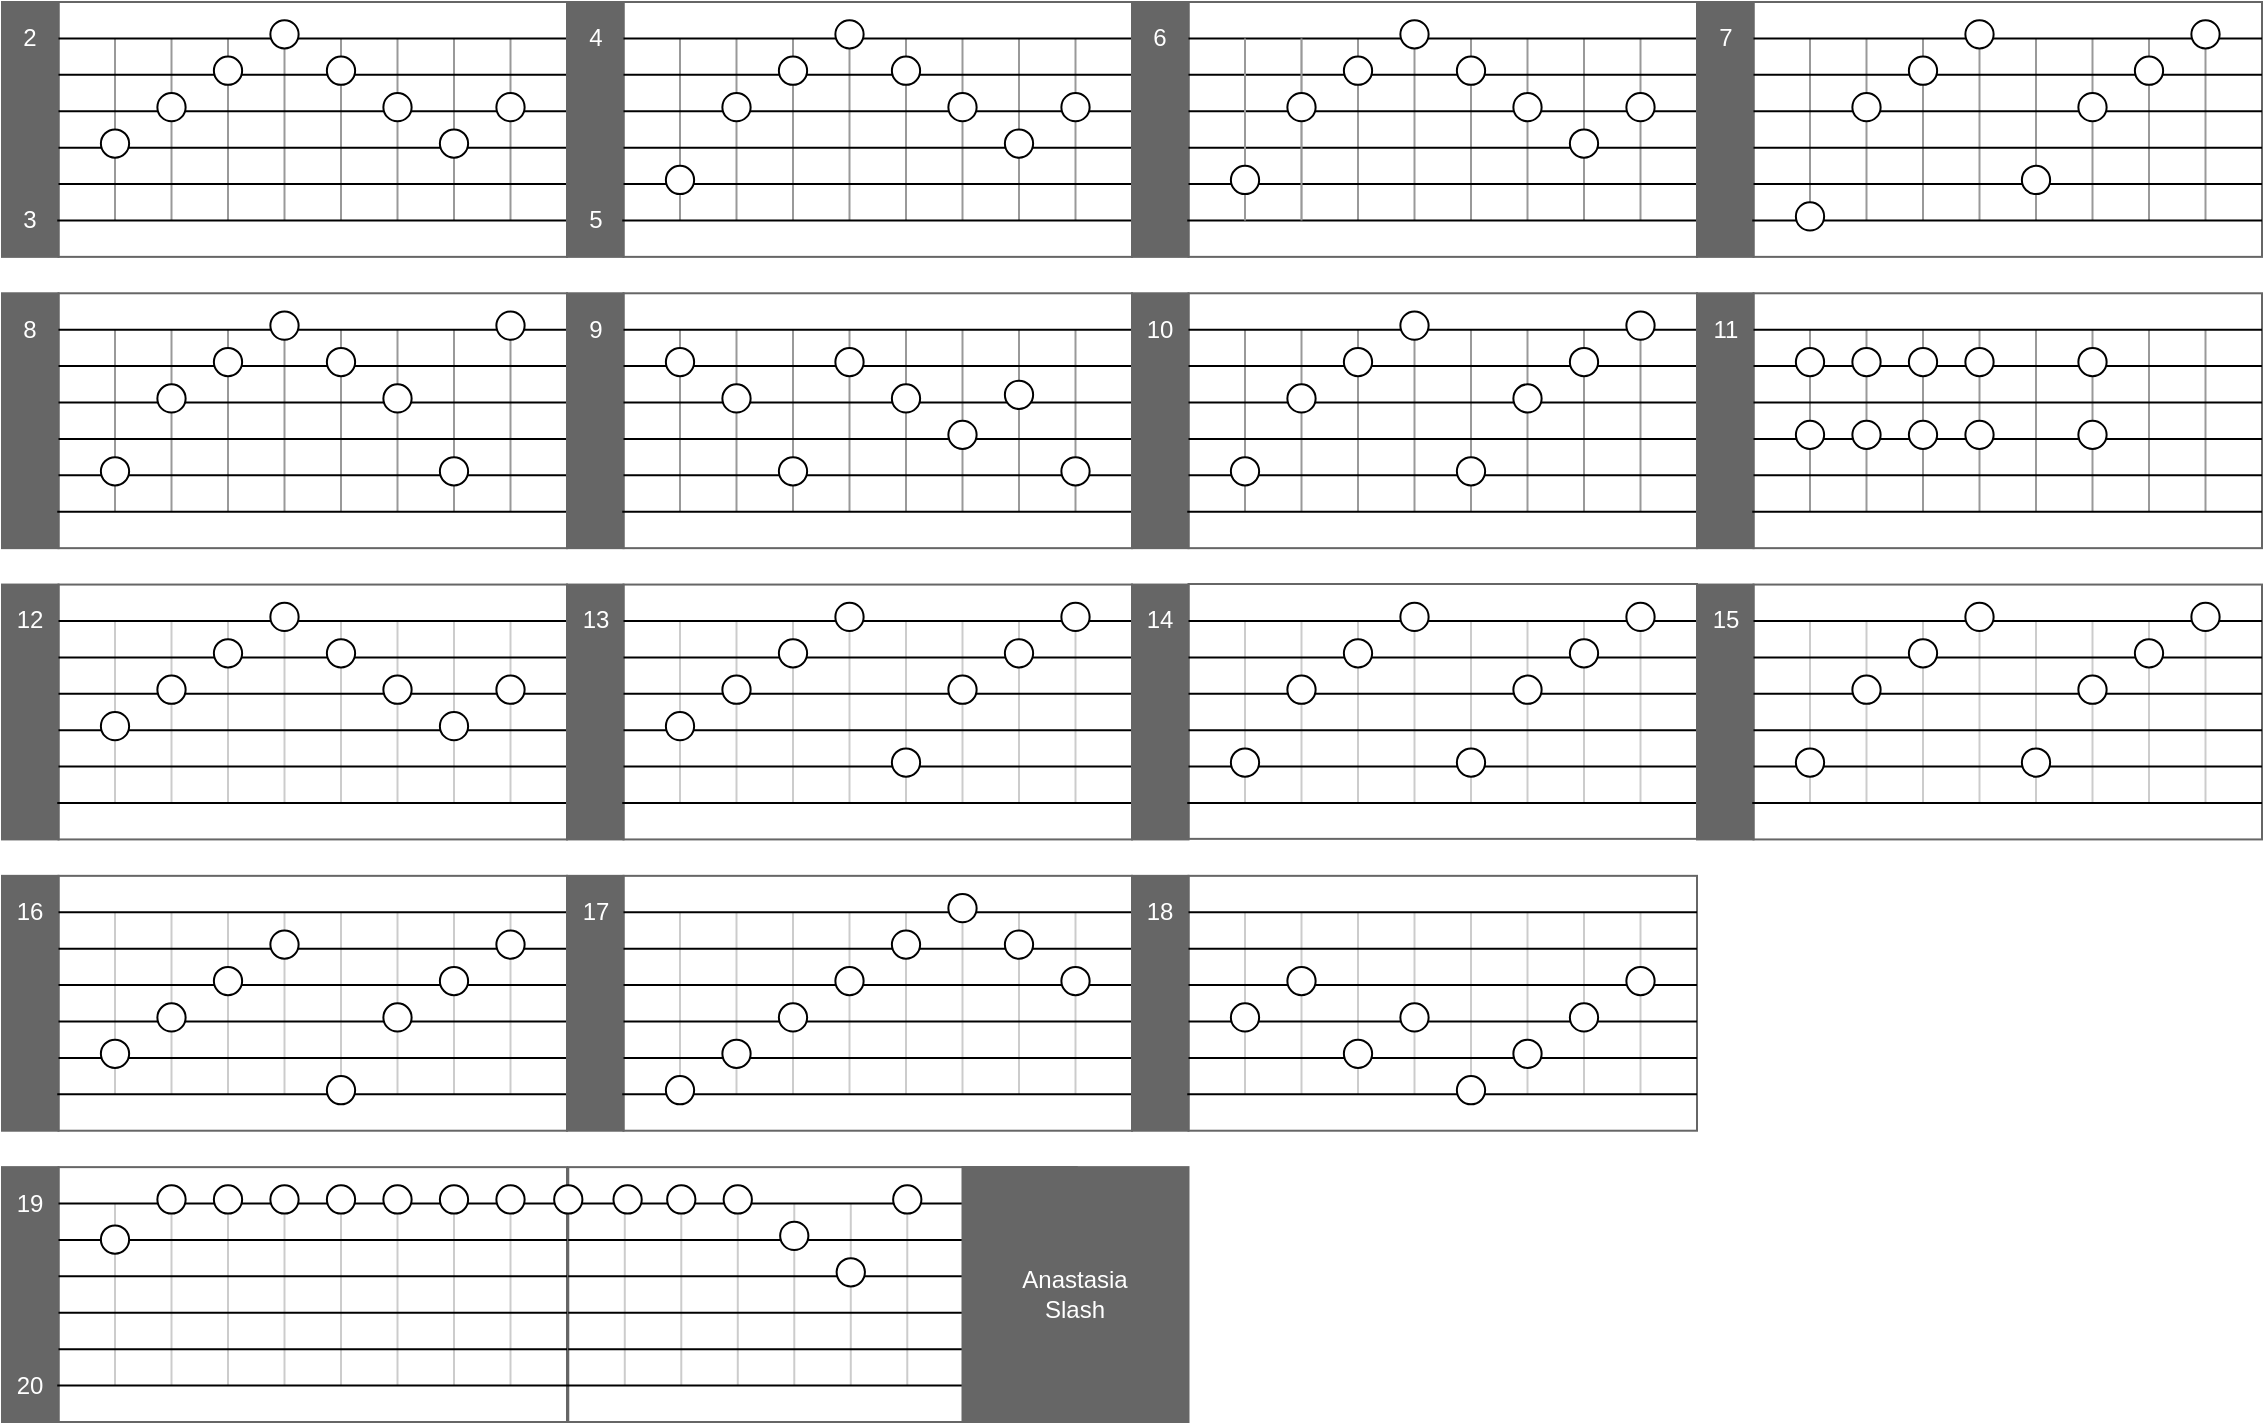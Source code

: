 <mxfile version="17.4.0" type="github">
  <diagram id="_GBPP5-PmPfEFQqiKfam" name="Page-1">
    <mxGraphModel dx="1673" dy="940" grid="1" gridSize="10" guides="1" tooltips="1" connect="1" arrows="1" fold="1" page="1" pageScale="1" pageWidth="1169" pageHeight="827" background="none" math="0" shadow="0">
      <root>
        <mxCell id="0" />
        <mxCell id="1" parent="0" />
        <mxCell id="doQYq3akADXhrJh_Z-OA-33" value="" style="rounded=0;whiteSpace=wrap;html=1;gradientColor=none;fillColor=default;strokeColor=#666666;container=0;" vertex="1" parent="1">
          <mxGeometry x="48.25" y="59" width="254.25" height="127.436" as="geometry" />
        </mxCell>
        <mxCell id="doQYq3akADXhrJh_Z-OA-26" value="" style="endArrow=none;html=1;rounded=0;fillColor=#eeeeee;strokeColor=#999999;" edge="1" parent="1">
          <mxGeometry width="50" height="50" relative="1" as="geometry">
            <mxPoint x="104.75" y="168.231" as="sourcePoint" />
            <mxPoint x="104.75" y="77.205" as="targetPoint" />
          </mxGeometry>
        </mxCell>
        <mxCell id="doQYq3akADXhrJh_Z-OA-27" value="" style="endArrow=none;html=1;rounded=0;strokeColor=#999999;" edge="1" parent="1">
          <mxGeometry width="50" height="50" relative="1" as="geometry">
            <mxPoint x="133" y="168.231" as="sourcePoint" />
            <mxPoint x="133" y="77.205" as="targetPoint" />
          </mxGeometry>
        </mxCell>
        <mxCell id="doQYq3akADXhrJh_Z-OA-28" value="" style="endArrow=none;html=1;rounded=0;strokeColor=#999999;" edge="1" parent="1">
          <mxGeometry width="50" height="50" relative="1" as="geometry">
            <mxPoint x="161.25" y="168.231" as="sourcePoint" />
            <mxPoint x="161.25" y="77.205" as="targetPoint" />
          </mxGeometry>
        </mxCell>
        <mxCell id="doQYq3akADXhrJh_Z-OA-29" value="" style="endArrow=none;html=1;rounded=0;strokeColor=#999999;" edge="1" parent="1">
          <mxGeometry width="50" height="50" relative="1" as="geometry">
            <mxPoint x="189.5" y="168.231" as="sourcePoint" />
            <mxPoint x="189.5" y="77.205" as="targetPoint" />
          </mxGeometry>
        </mxCell>
        <mxCell id="doQYq3akADXhrJh_Z-OA-30" value="" style="endArrow=none;html=1;rounded=0;strokeColor=#999999;" edge="1" parent="1">
          <mxGeometry width="50" height="50" relative="1" as="geometry">
            <mxPoint x="217.75" y="168.231" as="sourcePoint" />
            <mxPoint x="217.75" y="77.205" as="targetPoint" />
          </mxGeometry>
        </mxCell>
        <mxCell id="doQYq3akADXhrJh_Z-OA-31" value="" style="endArrow=none;html=1;rounded=0;strokeColor=#999999;" edge="1" parent="1">
          <mxGeometry width="50" height="50" relative="1" as="geometry">
            <mxPoint x="246" y="168.231" as="sourcePoint" />
            <mxPoint x="246" y="77.205" as="targetPoint" />
          </mxGeometry>
        </mxCell>
        <mxCell id="doQYq3akADXhrJh_Z-OA-32" value="" style="endArrow=none;html=1;rounded=0;strokeColor=#999999;" edge="1" parent="1">
          <mxGeometry width="50" height="50" relative="1" as="geometry">
            <mxPoint x="274.25" y="168.231" as="sourcePoint" />
            <mxPoint x="274.25" y="77.205" as="targetPoint" />
          </mxGeometry>
        </mxCell>
        <mxCell id="doQYq3akADXhrJh_Z-OA-34" value="" style="rounded=0;whiteSpace=wrap;html=1;strokeColor=#666666;fillColor=#666666;gradientColor=none;container=0;" vertex="1" parent="1">
          <mxGeometry x="20" y="59" width="28.25" height="127.436" as="geometry" />
        </mxCell>
        <mxCell id="doQYq3akADXhrJh_Z-OA-25" value="" style="endArrow=none;html=1;rounded=0;strokeColor=#999999;" edge="1" parent="1">
          <mxGeometry width="50" height="50" relative="1" as="geometry">
            <mxPoint x="76.5" y="168.231" as="sourcePoint" />
            <mxPoint x="76.5" y="77.205" as="targetPoint" />
          </mxGeometry>
        </mxCell>
        <mxCell id="doQYq3akADXhrJh_Z-OA-5" value="" style="endArrow=none;html=1;rounded=0;exitX=-0.003;exitY=0.149;exitDx=0;exitDy=0;exitPerimeter=0;" edge="1" parent="1">
          <mxGeometry width="50" height="50" relative="1" as="geometry">
            <mxPoint x="48.25" y="77.205" as="sourcePoint" />
            <mxPoint x="302.5" y="77.205" as="targetPoint" />
          </mxGeometry>
        </mxCell>
        <mxCell id="doQYq3akADXhrJh_Z-OA-8" value="" style="endArrow=none;html=1;rounded=0;" edge="1" parent="1">
          <mxGeometry width="50" height="50" relative="1" as="geometry">
            <mxPoint x="48.25" y="95.41" as="sourcePoint" />
            <mxPoint x="302.5" y="95.41" as="targetPoint" />
          </mxGeometry>
        </mxCell>
        <mxCell id="doQYq3akADXhrJh_Z-OA-6" value="" style="endArrow=none;html=1;rounded=0;exitX=0;exitY=0.447;exitDx=0;exitDy=0;exitPerimeter=0;" edge="1" parent="1">
          <mxGeometry width="50" height="50" relative="1" as="geometry">
            <mxPoint x="48.25" y="113.615" as="sourcePoint" />
            <mxPoint x="302.5" y="113.615" as="targetPoint" />
          </mxGeometry>
        </mxCell>
        <mxCell id="doQYq3akADXhrJh_Z-OA-2" value="" style="endArrow=none;html=1;rounded=0;exitX=0;exitY=0.597;exitDx=0;exitDy=0;exitPerimeter=0;" edge="1" parent="1">
          <mxGeometry width="50" height="50" relative="1" as="geometry">
            <mxPoint x="48.25" y="131.821" as="sourcePoint" />
            <mxPoint x="302.5" y="131.821" as="targetPoint" />
          </mxGeometry>
        </mxCell>
        <mxCell id="doQYq3akADXhrJh_Z-OA-7" value="" style="endArrow=none;html=1;rounded=0;exitX=0;exitY=0.75;exitDx=0;exitDy=0;" edge="1" parent="1">
          <mxGeometry width="50" height="50" relative="1" as="geometry">
            <mxPoint x="48.25" y="150.026" as="sourcePoint" />
            <mxPoint x="302.5" y="150.026" as="targetPoint" />
          </mxGeometry>
        </mxCell>
        <mxCell id="doQYq3akADXhrJh_Z-OA-21" value="" style="endArrow=none;html=1;rounded=0;entryX=-0.003;entryY=0.895;entryDx=0;entryDy=0;entryPerimeter=0;" edge="1" parent="1">
          <mxGeometry width="50" height="50" relative="1" as="geometry">
            <mxPoint x="302.5" y="168.231" as="sourcePoint" />
            <mxPoint x="47.614" y="168.231" as="targetPoint" />
          </mxGeometry>
        </mxCell>
        <mxCell id="doQYq3akADXhrJh_Z-OA-55" value="" style="ellipse;whiteSpace=wrap;html=1;aspect=fixed;strokeColor=#000000;fillColor=#FFFFFF;gradientColor=none;container=0;" vertex="1" parent="1">
          <mxGeometry x="69.438" y="122.718" width="14.125" height="14.125" as="geometry" />
        </mxCell>
        <mxCell id="doQYq3akADXhrJh_Z-OA-75" value="" style="ellipse;whiteSpace=wrap;html=1;aspect=fixed;strokeColor=#000000;fillColor=#FFFFFF;gradientColor=none;container=0;" vertex="1" parent="1">
          <mxGeometry x="97.688" y="104.513" width="14.125" height="14.125" as="geometry" />
        </mxCell>
        <mxCell id="doQYq3akADXhrJh_Z-OA-76" value="" style="ellipse;whiteSpace=wrap;html=1;aspect=fixed;strokeColor=#000000;fillColor=#FFFFFF;gradientColor=none;container=0;" vertex="1" parent="1">
          <mxGeometry x="125.938" y="86.308" width="14.125" height="14.125" as="geometry" />
        </mxCell>
        <mxCell id="doQYq3akADXhrJh_Z-OA-79" value="" style="ellipse;whiteSpace=wrap;html=1;aspect=fixed;strokeColor=#000000;fillColor=#FFFFFF;gradientColor=none;container=0;" vertex="1" parent="1">
          <mxGeometry x="154.188" y="68.103" width="14.125" height="14.125" as="geometry" />
        </mxCell>
        <mxCell id="doQYq3akADXhrJh_Z-OA-101" value="" style="ellipse;whiteSpace=wrap;html=1;aspect=fixed;strokeColor=#000000;fillColor=#FFFFFF;gradientColor=none;container=0;" vertex="1" parent="1">
          <mxGeometry x="182.438" y="86.308" width="14.125" height="14.125" as="geometry" />
        </mxCell>
        <mxCell id="doQYq3akADXhrJh_Z-OA-102" value="" style="ellipse;whiteSpace=wrap;html=1;aspect=fixed;strokeColor=#000000;fillColor=#FFFFFF;gradientColor=none;container=0;" vertex="1" parent="1">
          <mxGeometry x="210.688" y="104.513" width="14.125" height="14.125" as="geometry" />
        </mxCell>
        <mxCell id="doQYq3akADXhrJh_Z-OA-103" value="" style="ellipse;whiteSpace=wrap;html=1;aspect=fixed;strokeColor=#000000;fillColor=#FFFFFF;gradientColor=none;container=0;" vertex="1" parent="1">
          <mxGeometry x="238.938" y="122.718" width="14.125" height="14.125" as="geometry" />
        </mxCell>
        <mxCell id="doQYq3akADXhrJh_Z-OA-104" value="" style="ellipse;whiteSpace=wrap;html=1;aspect=fixed;strokeColor=#000000;fillColor=#FFFFFF;gradientColor=none;container=0;" vertex="1" parent="1">
          <mxGeometry x="267.188" y="104.513" width="14.125" height="14.125" as="geometry" />
        </mxCell>
        <mxCell id="doQYq3akADXhrJh_Z-OA-619" value="2" style="text;html=1;strokeColor=none;fillColor=none;align=center;verticalAlign=middle;whiteSpace=wrap;rounded=0;fontColor=#FFFFFF;container=0;" vertex="1" parent="1">
          <mxGeometry x="27.062" y="68.103" width="14.125" height="18.205" as="geometry" />
        </mxCell>
        <mxCell id="doQYq3akADXhrJh_Z-OA-1024" value="&lt;font color=&quot;#ffffff&quot;&gt;3&lt;/font&gt;" style="text;html=1;strokeColor=none;fillColor=none;align=center;verticalAlign=middle;whiteSpace=wrap;rounded=0;fontColor=#666666;container=0;" vertex="1" parent="1">
          <mxGeometry x="27.062" y="159.128" width="14.125" height="18.205" as="geometry" />
        </mxCell>
        <mxCell id="doQYq3akADXhrJh_Z-OA-112" value="" style="rounded=0;whiteSpace=wrap;html=1;gradientColor=none;fillColor=default;strokeColor=#666666;container=0;" vertex="1" parent="1">
          <mxGeometry x="330.75" y="59" width="254.25" height="127.436" as="geometry" />
        </mxCell>
        <mxCell id="doQYq3akADXhrJh_Z-OA-113" value="" style="endArrow=none;html=1;rounded=0;fillColor=#eeeeee;strokeColor=#999999;" edge="1" parent="1">
          <mxGeometry width="50" height="50" relative="1" as="geometry">
            <mxPoint x="387.25" y="168.231" as="sourcePoint" />
            <mxPoint x="387.25" y="77.205" as="targetPoint" />
          </mxGeometry>
        </mxCell>
        <mxCell id="doQYq3akADXhrJh_Z-OA-114" value="" style="endArrow=none;html=1;rounded=0;strokeColor=#999999;" edge="1" parent="1">
          <mxGeometry width="50" height="50" relative="1" as="geometry">
            <mxPoint x="415.5" y="168.231" as="sourcePoint" />
            <mxPoint x="415.5" y="77.205" as="targetPoint" />
          </mxGeometry>
        </mxCell>
        <mxCell id="doQYq3akADXhrJh_Z-OA-115" value="" style="endArrow=none;html=1;rounded=0;strokeColor=#999999;" edge="1" parent="1">
          <mxGeometry width="50" height="50" relative="1" as="geometry">
            <mxPoint x="443.75" y="168.231" as="sourcePoint" />
            <mxPoint x="443.75" y="77.205" as="targetPoint" />
          </mxGeometry>
        </mxCell>
        <mxCell id="doQYq3akADXhrJh_Z-OA-116" value="" style="endArrow=none;html=1;rounded=0;strokeColor=#999999;" edge="1" parent="1">
          <mxGeometry width="50" height="50" relative="1" as="geometry">
            <mxPoint x="472" y="168.231" as="sourcePoint" />
            <mxPoint x="472" y="77.205" as="targetPoint" />
          </mxGeometry>
        </mxCell>
        <mxCell id="doQYq3akADXhrJh_Z-OA-117" value="" style="endArrow=none;html=1;rounded=0;strokeColor=#999999;" edge="1" parent="1">
          <mxGeometry width="50" height="50" relative="1" as="geometry">
            <mxPoint x="500.25" y="168.231" as="sourcePoint" />
            <mxPoint x="500.25" y="77.205" as="targetPoint" />
          </mxGeometry>
        </mxCell>
        <mxCell id="doQYq3akADXhrJh_Z-OA-118" value="" style="endArrow=none;html=1;rounded=0;strokeColor=#999999;" edge="1" parent="1">
          <mxGeometry width="50" height="50" relative="1" as="geometry">
            <mxPoint x="528.5" y="168.231" as="sourcePoint" />
            <mxPoint x="528.5" y="77.205" as="targetPoint" />
          </mxGeometry>
        </mxCell>
        <mxCell id="doQYq3akADXhrJh_Z-OA-119" value="" style="endArrow=none;html=1;rounded=0;strokeColor=#999999;" edge="1" parent="1">
          <mxGeometry width="50" height="50" relative="1" as="geometry">
            <mxPoint x="556.75" y="168.231" as="sourcePoint" />
            <mxPoint x="556.75" y="77.205" as="targetPoint" />
          </mxGeometry>
        </mxCell>
        <mxCell id="doQYq3akADXhrJh_Z-OA-120" value="" style="rounded=0;whiteSpace=wrap;html=1;strokeColor=#666666;fillColor=#666666;gradientColor=none;container=0;" vertex="1" parent="1">
          <mxGeometry x="302.5" y="59" width="28.25" height="127.436" as="geometry" />
        </mxCell>
        <mxCell id="doQYq3akADXhrJh_Z-OA-121" value="" style="endArrow=none;html=1;rounded=0;strokeColor=#999999;" edge="1" parent="1">
          <mxGeometry width="50" height="50" relative="1" as="geometry">
            <mxPoint x="359" y="168.231" as="sourcePoint" />
            <mxPoint x="359" y="77.205" as="targetPoint" />
          </mxGeometry>
        </mxCell>
        <mxCell id="doQYq3akADXhrJh_Z-OA-122" value="" style="endArrow=none;html=1;rounded=0;exitX=-0.003;exitY=0.149;exitDx=0;exitDy=0;exitPerimeter=0;" edge="1" parent="1">
          <mxGeometry width="50" height="50" relative="1" as="geometry">
            <mxPoint x="330.75" y="77.205" as="sourcePoint" />
            <mxPoint x="585" y="77.205" as="targetPoint" />
          </mxGeometry>
        </mxCell>
        <mxCell id="doQYq3akADXhrJh_Z-OA-123" value="" style="endArrow=none;html=1;rounded=0;" edge="1" parent="1">
          <mxGeometry width="50" height="50" relative="1" as="geometry">
            <mxPoint x="330.75" y="95.41" as="sourcePoint" />
            <mxPoint x="585" y="95.41" as="targetPoint" />
          </mxGeometry>
        </mxCell>
        <mxCell id="doQYq3akADXhrJh_Z-OA-124" value="" style="endArrow=none;html=1;rounded=0;exitX=0;exitY=0.447;exitDx=0;exitDy=0;exitPerimeter=0;" edge="1" parent="1">
          <mxGeometry width="50" height="50" relative="1" as="geometry">
            <mxPoint x="330.75" y="113.615" as="sourcePoint" />
            <mxPoint x="585" y="113.615" as="targetPoint" />
          </mxGeometry>
        </mxCell>
        <mxCell id="doQYq3akADXhrJh_Z-OA-125" value="" style="endArrow=none;html=1;rounded=0;exitX=0;exitY=0.597;exitDx=0;exitDy=0;exitPerimeter=0;" edge="1" parent="1">
          <mxGeometry width="50" height="50" relative="1" as="geometry">
            <mxPoint x="330.75" y="131.821" as="sourcePoint" />
            <mxPoint x="585" y="131.821" as="targetPoint" />
          </mxGeometry>
        </mxCell>
        <mxCell id="doQYq3akADXhrJh_Z-OA-126" value="" style="endArrow=none;html=1;rounded=0;exitX=0;exitY=0.75;exitDx=0;exitDy=0;" edge="1" parent="1">
          <mxGeometry width="50" height="50" relative="1" as="geometry">
            <mxPoint x="330.75" y="150.026" as="sourcePoint" />
            <mxPoint x="585" y="150.026" as="targetPoint" />
          </mxGeometry>
        </mxCell>
        <mxCell id="doQYq3akADXhrJh_Z-OA-127" value="" style="endArrow=none;html=1;rounded=0;entryX=-0.003;entryY=0.895;entryDx=0;entryDy=0;entryPerimeter=0;" edge="1" parent="1">
          <mxGeometry width="50" height="50" relative="1" as="geometry">
            <mxPoint x="585" y="168.231" as="sourcePoint" />
            <mxPoint x="330.114" y="168.231" as="targetPoint" />
          </mxGeometry>
        </mxCell>
        <mxCell id="doQYq3akADXhrJh_Z-OA-128" value="" style="ellipse;whiteSpace=wrap;html=1;aspect=fixed;strokeColor=#000000;fillColor=#FFFFFF;gradientColor=none;container=0;" vertex="1" parent="1">
          <mxGeometry x="351.938" y="140.923" width="14.125" height="14.125" as="geometry" />
        </mxCell>
        <mxCell id="doQYq3akADXhrJh_Z-OA-129" value="" style="ellipse;whiteSpace=wrap;html=1;aspect=fixed;strokeColor=#000000;fillColor=#FFFFFF;gradientColor=none;container=0;" vertex="1" parent="1">
          <mxGeometry x="380.188" y="104.513" width="14.125" height="14.125" as="geometry" />
        </mxCell>
        <mxCell id="doQYq3akADXhrJh_Z-OA-130" value="" style="ellipse;whiteSpace=wrap;html=1;aspect=fixed;strokeColor=#000000;fillColor=#FFFFFF;gradientColor=none;container=0;" vertex="1" parent="1">
          <mxGeometry x="408.438" y="86.308" width="14.125" height="14.125" as="geometry" />
        </mxCell>
        <mxCell id="doQYq3akADXhrJh_Z-OA-131" value="" style="ellipse;whiteSpace=wrap;html=1;aspect=fixed;strokeColor=#000000;fillColor=#FFFFFF;gradientColor=none;container=0;" vertex="1" parent="1">
          <mxGeometry x="436.688" y="68.103" width="14.125" height="14.125" as="geometry" />
        </mxCell>
        <mxCell id="doQYq3akADXhrJh_Z-OA-132" value="" style="ellipse;whiteSpace=wrap;html=1;aspect=fixed;strokeColor=#000000;fillColor=#FFFFFF;gradientColor=none;container=0;" vertex="1" parent="1">
          <mxGeometry x="464.938" y="86.308" width="14.125" height="14.125" as="geometry" />
        </mxCell>
        <mxCell id="doQYq3akADXhrJh_Z-OA-133" value="" style="ellipse;whiteSpace=wrap;html=1;aspect=fixed;strokeColor=#000000;fillColor=#FFFFFF;gradientColor=none;container=0;" vertex="1" parent="1">
          <mxGeometry x="493.188" y="104.513" width="14.125" height="14.125" as="geometry" />
        </mxCell>
        <mxCell id="doQYq3akADXhrJh_Z-OA-134" value="" style="ellipse;whiteSpace=wrap;html=1;aspect=fixed;strokeColor=#000000;fillColor=#FFFFFF;gradientColor=none;container=0;" vertex="1" parent="1">
          <mxGeometry x="521.438" y="122.718" width="14.125" height="14.125" as="geometry" />
        </mxCell>
        <mxCell id="doQYq3akADXhrJh_Z-OA-135" value="" style="ellipse;whiteSpace=wrap;html=1;aspect=fixed;strokeColor=#000000;fillColor=#FFFFFF;gradientColor=none;container=0;" vertex="1" parent="1">
          <mxGeometry x="549.688" y="104.513" width="14.125" height="14.125" as="geometry" />
        </mxCell>
        <mxCell id="doQYq3akADXhrJh_Z-OA-1025" value="4" style="text;html=1;strokeColor=none;fillColor=none;align=center;verticalAlign=middle;whiteSpace=wrap;rounded=0;fontColor=#FFFFFF;container=0;" vertex="1" parent="1">
          <mxGeometry x="309.562" y="68.103" width="14.125" height="18.205" as="geometry" />
        </mxCell>
        <mxCell id="doQYq3akADXhrJh_Z-OA-1026" value="5" style="text;html=1;strokeColor=none;fillColor=none;align=center;verticalAlign=middle;whiteSpace=wrap;rounded=0;fontColor=#FFFFFF;container=0;" vertex="1" parent="1">
          <mxGeometry x="309.562" y="159.128" width="14.125" height="18.205" as="geometry" />
        </mxCell>
        <mxCell id="doQYq3akADXhrJh_Z-OA-183" value="" style="rounded=0;whiteSpace=wrap;html=1;gradientColor=none;fillColor=default;strokeColor=#666666;container=0;" vertex="1" parent="1">
          <mxGeometry x="613.25" y="59" width="254.25" height="127.436" as="geometry" />
        </mxCell>
        <mxCell id="doQYq3akADXhrJh_Z-OA-184" value="" style="endArrow=none;html=1;rounded=0;fillColor=#eeeeee;strokeColor=#CCCCCC;" edge="1" parent="1">
          <mxGeometry width="50" height="50" relative="1" as="geometry">
            <mxPoint x="669.75" y="168.231" as="sourcePoint" />
            <mxPoint x="669.75" y="77.205" as="targetPoint" />
          </mxGeometry>
        </mxCell>
        <mxCell id="doQYq3akADXhrJh_Z-OA-185" value="" style="endArrow=none;html=1;rounded=0;strokeColor=#999999;" edge="1" parent="1">
          <mxGeometry width="50" height="50" relative="1" as="geometry">
            <mxPoint x="698" y="168.231" as="sourcePoint" />
            <mxPoint x="698" y="77.205" as="targetPoint" />
          </mxGeometry>
        </mxCell>
        <mxCell id="doQYq3akADXhrJh_Z-OA-186" value="" style="endArrow=none;html=1;rounded=0;strokeColor=#999999;" edge="1" parent="1">
          <mxGeometry width="50" height="50" relative="1" as="geometry">
            <mxPoint x="726.25" y="168.231" as="sourcePoint" />
            <mxPoint x="726.25" y="77.205" as="targetPoint" />
          </mxGeometry>
        </mxCell>
        <mxCell id="doQYq3akADXhrJh_Z-OA-187" value="" style="endArrow=none;html=1;rounded=0;strokeColor=#999999;" edge="1" parent="1">
          <mxGeometry width="50" height="50" relative="1" as="geometry">
            <mxPoint x="754.5" y="168.231" as="sourcePoint" />
            <mxPoint x="754.5" y="77.205" as="targetPoint" />
          </mxGeometry>
        </mxCell>
        <mxCell id="doQYq3akADXhrJh_Z-OA-188" value="" style="endArrow=none;html=1;rounded=0;strokeColor=#999999;" edge="1" parent="1">
          <mxGeometry width="50" height="50" relative="1" as="geometry">
            <mxPoint x="782.75" y="168.231" as="sourcePoint" />
            <mxPoint x="782.75" y="77.205" as="targetPoint" />
          </mxGeometry>
        </mxCell>
        <mxCell id="doQYq3akADXhrJh_Z-OA-189" value="" style="endArrow=none;html=1;rounded=0;strokeColor=#999999;" edge="1" parent="1">
          <mxGeometry width="50" height="50" relative="1" as="geometry">
            <mxPoint x="811" y="168.231" as="sourcePoint" />
            <mxPoint x="811" y="77.205" as="targetPoint" />
          </mxGeometry>
        </mxCell>
        <mxCell id="doQYq3akADXhrJh_Z-OA-190" value="" style="endArrow=none;html=1;rounded=0;strokeColor=#999999;" edge="1" parent="1">
          <mxGeometry width="50" height="50" relative="1" as="geometry">
            <mxPoint x="839.25" y="168.231" as="sourcePoint" />
            <mxPoint x="839.25" y="77.205" as="targetPoint" />
          </mxGeometry>
        </mxCell>
        <mxCell id="doQYq3akADXhrJh_Z-OA-191" value="" style="rounded=0;whiteSpace=wrap;html=1;strokeColor=#666666;fillColor=#666666;gradientColor=none;container=0;" vertex="1" parent="1">
          <mxGeometry x="585" y="59" width="28.25" height="127.436" as="geometry" />
        </mxCell>
        <mxCell id="doQYq3akADXhrJh_Z-OA-192" value="" style="endArrow=none;html=1;rounded=0;strokeColor=#CCCCCC;" edge="1" parent="1">
          <mxGeometry width="50" height="50" relative="1" as="geometry">
            <mxPoint x="641.5" y="168.231" as="sourcePoint" />
            <mxPoint x="641.5" y="77.205" as="targetPoint" />
          </mxGeometry>
        </mxCell>
        <mxCell id="doQYq3akADXhrJh_Z-OA-193" value="" style="endArrow=none;html=1;rounded=0;exitX=-0.003;exitY=0.149;exitDx=0;exitDy=0;exitPerimeter=0;" edge="1" parent="1">
          <mxGeometry width="50" height="50" relative="1" as="geometry">
            <mxPoint x="613.25" y="77.205" as="sourcePoint" />
            <mxPoint x="867.5" y="77.205" as="targetPoint" />
          </mxGeometry>
        </mxCell>
        <mxCell id="doQYq3akADXhrJh_Z-OA-194" value="" style="endArrow=none;html=1;rounded=0;" edge="1" parent="1">
          <mxGeometry width="50" height="50" relative="1" as="geometry">
            <mxPoint x="613.25" y="95.41" as="sourcePoint" />
            <mxPoint x="867.5" y="95.41" as="targetPoint" />
          </mxGeometry>
        </mxCell>
        <mxCell id="doQYq3akADXhrJh_Z-OA-195" value="" style="endArrow=none;html=1;rounded=0;exitX=0;exitY=0.447;exitDx=0;exitDy=0;exitPerimeter=0;" edge="1" parent="1">
          <mxGeometry width="50" height="50" relative="1" as="geometry">
            <mxPoint x="613.25" y="113.615" as="sourcePoint" />
            <mxPoint x="867.5" y="113.615" as="targetPoint" />
          </mxGeometry>
        </mxCell>
        <mxCell id="doQYq3akADXhrJh_Z-OA-196" value="" style="endArrow=none;html=1;rounded=0;exitX=0;exitY=0.597;exitDx=0;exitDy=0;exitPerimeter=0;" edge="1" parent="1">
          <mxGeometry width="50" height="50" relative="1" as="geometry">
            <mxPoint x="613.25" y="131.821" as="sourcePoint" />
            <mxPoint x="867.5" y="131.821" as="targetPoint" />
          </mxGeometry>
        </mxCell>
        <mxCell id="doQYq3akADXhrJh_Z-OA-197" value="" style="endArrow=none;html=1;rounded=0;exitX=0;exitY=0.75;exitDx=0;exitDy=0;" edge="1" parent="1">
          <mxGeometry width="50" height="50" relative="1" as="geometry">
            <mxPoint x="613.25" y="150.026" as="sourcePoint" />
            <mxPoint x="867.5" y="150.026" as="targetPoint" />
          </mxGeometry>
        </mxCell>
        <mxCell id="doQYq3akADXhrJh_Z-OA-198" value="" style="endArrow=none;html=1;rounded=0;entryX=-0.003;entryY=0.895;entryDx=0;entryDy=0;entryPerimeter=0;" edge="1" parent="1">
          <mxGeometry width="50" height="50" relative="1" as="geometry">
            <mxPoint x="867.5" y="168.231" as="sourcePoint" />
            <mxPoint x="612.614" y="168.231" as="targetPoint" />
          </mxGeometry>
        </mxCell>
        <mxCell id="doQYq3akADXhrJh_Z-OA-201" value="" style="ellipse;whiteSpace=wrap;html=1;aspect=fixed;strokeColor=#000000;fillColor=#FFFFFF;gradientColor=none;container=0;" vertex="1" parent="1">
          <mxGeometry x="690.938" y="86.308" width="14.125" height="14.125" as="geometry" />
        </mxCell>
        <mxCell id="doQYq3akADXhrJh_Z-OA-202" value="" style="ellipse;whiteSpace=wrap;html=1;aspect=fixed;strokeColor=#000000;fillColor=#FFFFFF;gradientColor=none;container=0;" vertex="1" parent="1">
          <mxGeometry x="719.188" y="68.103" width="14.125" height="14.125" as="geometry" />
        </mxCell>
        <mxCell id="doQYq3akADXhrJh_Z-OA-203" value="" style="ellipse;whiteSpace=wrap;html=1;aspect=fixed;strokeColor=#000000;fillColor=#FFFFFF;gradientColor=none;container=0;" vertex="1" parent="1">
          <mxGeometry x="747.438" y="86.308" width="14.125" height="14.125" as="geometry" />
        </mxCell>
        <mxCell id="doQYq3akADXhrJh_Z-OA-204" value="" style="ellipse;whiteSpace=wrap;html=1;aspect=fixed;strokeColor=#000000;fillColor=#FFFFFF;gradientColor=none;container=0;" vertex="1" parent="1">
          <mxGeometry x="775.688" y="104.513" width="14.125" height="14.125" as="geometry" />
        </mxCell>
        <mxCell id="doQYq3akADXhrJh_Z-OA-205" value="" style="ellipse;whiteSpace=wrap;html=1;aspect=fixed;strokeColor=#000000;fillColor=#FFFFFF;gradientColor=none;container=0;" vertex="1" parent="1">
          <mxGeometry x="803.938" y="122.718" width="14.125" height="14.125" as="geometry" />
        </mxCell>
        <mxCell id="doQYq3akADXhrJh_Z-OA-206" value="" style="ellipse;whiteSpace=wrap;html=1;aspect=fixed;strokeColor=#000000;fillColor=#FFFFFF;gradientColor=none;container=0;" vertex="1" parent="1">
          <mxGeometry x="832.188" y="104.513" width="14.125" height="14.125" as="geometry" />
        </mxCell>
        <mxCell id="doQYq3akADXhrJh_Z-OA-1027" value="6" style="text;html=1;strokeColor=none;fillColor=none;align=center;verticalAlign=middle;whiteSpace=wrap;rounded=0;fontColor=#FFFFFF;container=0;" vertex="1" parent="1">
          <mxGeometry x="592.062" y="68.103" width="14.125" height="18.205" as="geometry" />
        </mxCell>
        <mxCell id="doQYq3akADXhrJh_Z-OA-208" value="" style="rounded=0;whiteSpace=wrap;html=1;gradientColor=none;fillColor=default;strokeColor=#666666;container=0;" vertex="1" parent="1">
          <mxGeometry x="895.75" y="59" width="254.25" height="127.436" as="geometry" />
        </mxCell>
        <mxCell id="doQYq3akADXhrJh_Z-OA-209" value="" style="endArrow=none;html=1;rounded=0;fillColor=#eeeeee;strokeColor=#999999;" edge="1" parent="1">
          <mxGeometry width="50" height="50" relative="1" as="geometry">
            <mxPoint x="952.25" y="168.231" as="sourcePoint" />
            <mxPoint x="952.25" y="77.205" as="targetPoint" />
          </mxGeometry>
        </mxCell>
        <mxCell id="doQYq3akADXhrJh_Z-OA-210" value="" style="endArrow=none;html=1;rounded=0;strokeColor=#999999;" edge="1" parent="1">
          <mxGeometry width="50" height="50" relative="1" as="geometry">
            <mxPoint x="980.5" y="168.231" as="sourcePoint" />
            <mxPoint x="980.5" y="77.205" as="targetPoint" />
          </mxGeometry>
        </mxCell>
        <mxCell id="doQYq3akADXhrJh_Z-OA-211" value="" style="endArrow=none;html=1;rounded=0;strokeColor=#999999;" edge="1" parent="1">
          <mxGeometry width="50" height="50" relative="1" as="geometry">
            <mxPoint x="1008.75" y="168.231" as="sourcePoint" />
            <mxPoint x="1008.75" y="77.205" as="targetPoint" />
          </mxGeometry>
        </mxCell>
        <mxCell id="doQYq3akADXhrJh_Z-OA-212" value="" style="endArrow=none;html=1;rounded=0;strokeColor=#999999;" edge="1" parent="1">
          <mxGeometry width="50" height="50" relative="1" as="geometry">
            <mxPoint x="1037" y="168.231" as="sourcePoint" />
            <mxPoint x="1037" y="77.205" as="targetPoint" />
          </mxGeometry>
        </mxCell>
        <mxCell id="doQYq3akADXhrJh_Z-OA-213" value="" style="endArrow=none;html=1;rounded=0;strokeColor=#999999;" edge="1" parent="1">
          <mxGeometry width="50" height="50" relative="1" as="geometry">
            <mxPoint x="1065.25" y="168.231" as="sourcePoint" />
            <mxPoint x="1065.25" y="77.205" as="targetPoint" />
          </mxGeometry>
        </mxCell>
        <mxCell id="doQYq3akADXhrJh_Z-OA-214" value="" style="endArrow=none;html=1;rounded=0;strokeColor=#999999;" edge="1" parent="1">
          <mxGeometry width="50" height="50" relative="1" as="geometry">
            <mxPoint x="1093.5" y="168.231" as="sourcePoint" />
            <mxPoint x="1093.5" y="77.205" as="targetPoint" />
          </mxGeometry>
        </mxCell>
        <mxCell id="doQYq3akADXhrJh_Z-OA-215" value="" style="endArrow=none;html=1;rounded=0;strokeColor=#999999;" edge="1" parent="1">
          <mxGeometry width="50" height="50" relative="1" as="geometry">
            <mxPoint x="1121.75" y="168.231" as="sourcePoint" />
            <mxPoint x="1121.75" y="77.205" as="targetPoint" />
          </mxGeometry>
        </mxCell>
        <mxCell id="doQYq3akADXhrJh_Z-OA-216" value="" style="rounded=0;whiteSpace=wrap;html=1;strokeColor=#666666;fillColor=#666666;gradientColor=none;container=0;" vertex="1" parent="1">
          <mxGeometry x="867.5" y="59" width="28.25" height="127.436" as="geometry" />
        </mxCell>
        <mxCell id="doQYq3akADXhrJh_Z-OA-217" value="" style="endArrow=none;html=1;rounded=0;strokeColor=#999999;" edge="1" parent="1">
          <mxGeometry width="50" height="50" relative="1" as="geometry">
            <mxPoint x="924" y="168.231" as="sourcePoint" />
            <mxPoint x="924" y="77.205" as="targetPoint" />
          </mxGeometry>
        </mxCell>
        <mxCell id="doQYq3akADXhrJh_Z-OA-218" value="" style="endArrow=none;html=1;rounded=0;exitX=-0.003;exitY=0.149;exitDx=0;exitDy=0;exitPerimeter=0;" edge="1" parent="1">
          <mxGeometry width="50" height="50" relative="1" as="geometry">
            <mxPoint x="895.75" y="77.205" as="sourcePoint" />
            <mxPoint x="1150" y="77.205" as="targetPoint" />
          </mxGeometry>
        </mxCell>
        <mxCell id="doQYq3akADXhrJh_Z-OA-219" value="" style="endArrow=none;html=1;rounded=0;" edge="1" parent="1">
          <mxGeometry width="50" height="50" relative="1" as="geometry">
            <mxPoint x="895.75" y="95.41" as="sourcePoint" />
            <mxPoint x="1150" y="95.41" as="targetPoint" />
          </mxGeometry>
        </mxCell>
        <mxCell id="doQYq3akADXhrJh_Z-OA-220" value="" style="endArrow=none;html=1;rounded=0;exitX=0;exitY=0.447;exitDx=0;exitDy=0;exitPerimeter=0;" edge="1" parent="1">
          <mxGeometry width="50" height="50" relative="1" as="geometry">
            <mxPoint x="895.75" y="113.615" as="sourcePoint" />
            <mxPoint x="1150" y="113.615" as="targetPoint" />
          </mxGeometry>
        </mxCell>
        <mxCell id="doQYq3akADXhrJh_Z-OA-221" value="" style="endArrow=none;html=1;rounded=0;exitX=0;exitY=0.597;exitDx=0;exitDy=0;exitPerimeter=0;" edge="1" parent="1">
          <mxGeometry width="50" height="50" relative="1" as="geometry">
            <mxPoint x="895.75" y="131.821" as="sourcePoint" />
            <mxPoint x="1150" y="131.821" as="targetPoint" />
          </mxGeometry>
        </mxCell>
        <mxCell id="doQYq3akADXhrJh_Z-OA-222" value="" style="endArrow=none;html=1;rounded=0;exitX=0;exitY=0.75;exitDx=0;exitDy=0;" edge="1" parent="1">
          <mxGeometry width="50" height="50" relative="1" as="geometry">
            <mxPoint x="895.75" y="150.026" as="sourcePoint" />
            <mxPoint x="1150" y="150.026" as="targetPoint" />
          </mxGeometry>
        </mxCell>
        <mxCell id="doQYq3akADXhrJh_Z-OA-223" value="" style="endArrow=none;html=1;rounded=0;entryX=-0.003;entryY=0.895;entryDx=0;entryDy=0;entryPerimeter=0;" edge="1" parent="1">
          <mxGeometry width="50" height="50" relative="1" as="geometry">
            <mxPoint x="1150" y="168.231" as="sourcePoint" />
            <mxPoint x="895.114" y="168.231" as="targetPoint" />
          </mxGeometry>
        </mxCell>
        <mxCell id="doQYq3akADXhrJh_Z-OA-224" value="" style="ellipse;whiteSpace=wrap;html=1;aspect=fixed;strokeColor=#000000;fillColor=#FFFFFF;gradientColor=none;container=0;" vertex="1" parent="1">
          <mxGeometry x="916.938" y="159.128" width="14.125" height="14.125" as="geometry" />
        </mxCell>
        <mxCell id="doQYq3akADXhrJh_Z-OA-225" value="" style="ellipse;whiteSpace=wrap;html=1;aspect=fixed;strokeColor=#000000;fillColor=#FFFFFF;gradientColor=none;container=0;" vertex="1" parent="1">
          <mxGeometry x="945.188" y="104.513" width="14.125" height="14.125" as="geometry" />
        </mxCell>
        <mxCell id="doQYq3akADXhrJh_Z-OA-226" value="" style="ellipse;whiteSpace=wrap;html=1;aspect=fixed;strokeColor=#000000;fillColor=#FFFFFF;gradientColor=none;container=0;" vertex="1" parent="1">
          <mxGeometry x="973.438" y="86.308" width="14.125" height="14.125" as="geometry" />
        </mxCell>
        <mxCell id="doQYq3akADXhrJh_Z-OA-227" value="" style="ellipse;whiteSpace=wrap;html=1;aspect=fixed;strokeColor=#000000;fillColor=#FFFFFF;gradientColor=none;container=0;" vertex="1" parent="1">
          <mxGeometry x="1001.688" y="68.103" width="14.125" height="14.125" as="geometry" />
        </mxCell>
        <mxCell id="doQYq3akADXhrJh_Z-OA-228" value="" style="ellipse;whiteSpace=wrap;html=1;aspect=fixed;strokeColor=#000000;fillColor=#FFFFFF;gradientColor=none;container=0;" vertex="1" parent="1">
          <mxGeometry x="1029.938" y="140.923" width="14.125" height="14.125" as="geometry" />
        </mxCell>
        <mxCell id="doQYq3akADXhrJh_Z-OA-229" value="" style="ellipse;whiteSpace=wrap;html=1;aspect=fixed;strokeColor=#000000;fillColor=#FFFFFF;gradientColor=none;container=0;" vertex="1" parent="1">
          <mxGeometry x="1058.188" y="104.513" width="14.125" height="14.125" as="geometry" />
        </mxCell>
        <mxCell id="doQYq3akADXhrJh_Z-OA-230" value="" style="ellipse;whiteSpace=wrap;html=1;aspect=fixed;strokeColor=#000000;fillColor=#FFFFFF;gradientColor=none;container=0;" vertex="1" parent="1">
          <mxGeometry x="1086.438" y="86.308" width="14.125" height="14.125" as="geometry" />
        </mxCell>
        <mxCell id="doQYq3akADXhrJh_Z-OA-231" value="" style="ellipse;whiteSpace=wrap;html=1;aspect=fixed;strokeColor=#000000;fillColor=#FFFFFF;gradientColor=none;container=0;" vertex="1" parent="1">
          <mxGeometry x="1114.688" y="68.103" width="14.125" height="14.125" as="geometry" />
        </mxCell>
        <mxCell id="doQYq3akADXhrJh_Z-OA-1028" value="7" style="text;html=1;strokeColor=none;fillColor=none;align=center;verticalAlign=middle;whiteSpace=wrap;rounded=0;fontColor=#FFFFFF;container=0;" vertex="1" parent="1">
          <mxGeometry x="874.562" y="68.103" width="14.125" height="18.205" as="geometry" />
        </mxCell>
        <mxCell id="doQYq3akADXhrJh_Z-OA-233" value="" style="rounded=0;whiteSpace=wrap;html=1;gradientColor=none;fillColor=default;strokeColor=#666666;container=0;" vertex="1" parent="1">
          <mxGeometry x="48.25" y="204.641" width="254.25" height="127.436" as="geometry" />
        </mxCell>
        <mxCell id="doQYq3akADXhrJh_Z-OA-234" value="" style="endArrow=none;html=1;rounded=0;fillColor=#eeeeee;strokeColor=#999999;" edge="1" parent="1">
          <mxGeometry width="50" height="50" relative="1" as="geometry">
            <mxPoint x="104.75" y="313.872" as="sourcePoint" />
            <mxPoint x="104.75" y="222.846" as="targetPoint" />
          </mxGeometry>
        </mxCell>
        <mxCell id="doQYq3akADXhrJh_Z-OA-235" value="" style="endArrow=none;html=1;rounded=0;strokeColor=#999999;" edge="1" parent="1">
          <mxGeometry width="50" height="50" relative="1" as="geometry">
            <mxPoint x="133" y="313.872" as="sourcePoint" />
            <mxPoint x="133" y="222.846" as="targetPoint" />
          </mxGeometry>
        </mxCell>
        <mxCell id="doQYq3akADXhrJh_Z-OA-236" value="" style="endArrow=none;html=1;rounded=0;strokeColor=#999999;" edge="1" parent="1">
          <mxGeometry width="50" height="50" relative="1" as="geometry">
            <mxPoint x="161.25" y="313.872" as="sourcePoint" />
            <mxPoint x="161.25" y="222.846" as="targetPoint" />
          </mxGeometry>
        </mxCell>
        <mxCell id="doQYq3akADXhrJh_Z-OA-237" value="" style="endArrow=none;html=1;rounded=0;strokeColor=#999999;" edge="1" parent="1">
          <mxGeometry width="50" height="50" relative="1" as="geometry">
            <mxPoint x="189.5" y="313.872" as="sourcePoint" />
            <mxPoint x="189.5" y="222.846" as="targetPoint" />
          </mxGeometry>
        </mxCell>
        <mxCell id="doQYq3akADXhrJh_Z-OA-238" value="" style="endArrow=none;html=1;rounded=0;strokeColor=#999999;" edge="1" parent="1">
          <mxGeometry width="50" height="50" relative="1" as="geometry">
            <mxPoint x="217.75" y="313.872" as="sourcePoint" />
            <mxPoint x="217.75" y="222.846" as="targetPoint" />
          </mxGeometry>
        </mxCell>
        <mxCell id="doQYq3akADXhrJh_Z-OA-239" value="" style="endArrow=none;html=1;rounded=0;strokeColor=#999999;" edge="1" parent="1">
          <mxGeometry width="50" height="50" relative="1" as="geometry">
            <mxPoint x="246" y="313.872" as="sourcePoint" />
            <mxPoint x="246" y="222.846" as="targetPoint" />
          </mxGeometry>
        </mxCell>
        <mxCell id="doQYq3akADXhrJh_Z-OA-240" value="" style="endArrow=none;html=1;rounded=0;strokeColor=#999999;" edge="1" parent="1">
          <mxGeometry width="50" height="50" relative="1" as="geometry">
            <mxPoint x="274.25" y="313.872" as="sourcePoint" />
            <mxPoint x="274.25" y="222.846" as="targetPoint" />
          </mxGeometry>
        </mxCell>
        <mxCell id="doQYq3akADXhrJh_Z-OA-241" value="" style="rounded=0;whiteSpace=wrap;html=1;strokeColor=#666666;fillColor=#666666;gradientColor=none;container=0;" vertex="1" parent="1">
          <mxGeometry x="20" y="204.641" width="28.25" height="127.436" as="geometry" />
        </mxCell>
        <mxCell id="doQYq3akADXhrJh_Z-OA-242" value="" style="endArrow=none;html=1;rounded=0;strokeColor=#999999;" edge="1" parent="1">
          <mxGeometry width="50" height="50" relative="1" as="geometry">
            <mxPoint x="76.5" y="313.872" as="sourcePoint" />
            <mxPoint x="76.5" y="222.846" as="targetPoint" />
          </mxGeometry>
        </mxCell>
        <mxCell id="doQYq3akADXhrJh_Z-OA-243" value="" style="endArrow=none;html=1;rounded=0;exitX=-0.003;exitY=0.149;exitDx=0;exitDy=0;exitPerimeter=0;" edge="1" parent="1">
          <mxGeometry width="50" height="50" relative="1" as="geometry">
            <mxPoint x="48.25" y="222.846" as="sourcePoint" />
            <mxPoint x="302.5" y="222.846" as="targetPoint" />
          </mxGeometry>
        </mxCell>
        <mxCell id="doQYq3akADXhrJh_Z-OA-244" value="" style="endArrow=none;html=1;rounded=0;" edge="1" parent="1">
          <mxGeometry width="50" height="50" relative="1" as="geometry">
            <mxPoint x="48.25" y="241.051" as="sourcePoint" />
            <mxPoint x="302.5" y="241.051" as="targetPoint" />
          </mxGeometry>
        </mxCell>
        <mxCell id="doQYq3akADXhrJh_Z-OA-245" value="" style="endArrow=none;html=1;rounded=0;exitX=0;exitY=0.447;exitDx=0;exitDy=0;exitPerimeter=0;" edge="1" parent="1">
          <mxGeometry width="50" height="50" relative="1" as="geometry">
            <mxPoint x="48.25" y="259.256" as="sourcePoint" />
            <mxPoint x="302.5" y="259.256" as="targetPoint" />
          </mxGeometry>
        </mxCell>
        <mxCell id="doQYq3akADXhrJh_Z-OA-246" value="" style="endArrow=none;html=1;rounded=0;exitX=0;exitY=0.597;exitDx=0;exitDy=0;exitPerimeter=0;" edge="1" parent="1">
          <mxGeometry width="50" height="50" relative="1" as="geometry">
            <mxPoint x="48.25" y="277.462" as="sourcePoint" />
            <mxPoint x="302.5" y="277.462" as="targetPoint" />
          </mxGeometry>
        </mxCell>
        <mxCell id="doQYq3akADXhrJh_Z-OA-247" value="" style="endArrow=none;html=1;rounded=0;exitX=0;exitY=0.75;exitDx=0;exitDy=0;" edge="1" parent="1">
          <mxGeometry width="50" height="50" relative="1" as="geometry">
            <mxPoint x="48.25" y="295.667" as="sourcePoint" />
            <mxPoint x="302.5" y="295.667" as="targetPoint" />
          </mxGeometry>
        </mxCell>
        <mxCell id="doQYq3akADXhrJh_Z-OA-248" value="" style="endArrow=none;html=1;rounded=0;entryX=-0.003;entryY=0.895;entryDx=0;entryDy=0;entryPerimeter=0;" edge="1" parent="1">
          <mxGeometry width="50" height="50" relative="1" as="geometry">
            <mxPoint x="302.5" y="313.872" as="sourcePoint" />
            <mxPoint x="47.614" y="313.872" as="targetPoint" />
          </mxGeometry>
        </mxCell>
        <mxCell id="doQYq3akADXhrJh_Z-OA-249" value="" style="ellipse;whiteSpace=wrap;html=1;aspect=fixed;strokeColor=#000000;fillColor=#FFFFFF;gradientColor=none;container=0;" vertex="1" parent="1">
          <mxGeometry x="69.438" y="286.564" width="14.125" height="14.125" as="geometry" />
        </mxCell>
        <mxCell id="doQYq3akADXhrJh_Z-OA-250" value="" style="ellipse;whiteSpace=wrap;html=1;aspect=fixed;strokeColor=#000000;fillColor=#FFFFFF;gradientColor=none;container=0;" vertex="1" parent="1">
          <mxGeometry x="97.688" y="250.154" width="14.125" height="14.125" as="geometry" />
        </mxCell>
        <mxCell id="doQYq3akADXhrJh_Z-OA-251" value="" style="ellipse;whiteSpace=wrap;html=1;aspect=fixed;strokeColor=#000000;fillColor=#FFFFFF;gradientColor=none;container=0;" vertex="1" parent="1">
          <mxGeometry x="125.938" y="231.949" width="14.125" height="14.125" as="geometry" />
        </mxCell>
        <mxCell id="doQYq3akADXhrJh_Z-OA-252" value="" style="ellipse;whiteSpace=wrap;html=1;aspect=fixed;strokeColor=#000000;fillColor=#FFFFFF;gradientColor=none;container=0;" vertex="1" parent="1">
          <mxGeometry x="154.188" y="213.744" width="14.125" height="14.125" as="geometry" />
        </mxCell>
        <mxCell id="doQYq3akADXhrJh_Z-OA-253" value="" style="ellipse;whiteSpace=wrap;html=1;aspect=fixed;strokeColor=#000000;fillColor=#FFFFFF;gradientColor=none;container=0;" vertex="1" parent="1">
          <mxGeometry x="182.438" y="231.949" width="14.125" height="14.125" as="geometry" />
        </mxCell>
        <mxCell id="doQYq3akADXhrJh_Z-OA-254" value="" style="ellipse;whiteSpace=wrap;html=1;aspect=fixed;strokeColor=#000000;fillColor=#FFFFFF;gradientColor=none;container=0;" vertex="1" parent="1">
          <mxGeometry x="210.688" y="250.154" width="14.125" height="14.125" as="geometry" />
        </mxCell>
        <mxCell id="doQYq3akADXhrJh_Z-OA-255" value="" style="ellipse;whiteSpace=wrap;html=1;aspect=fixed;strokeColor=#000000;fillColor=#FFFFFF;gradientColor=none;container=0;" vertex="1" parent="1">
          <mxGeometry x="238.938" y="286.564" width="14.125" height="14.125" as="geometry" />
        </mxCell>
        <mxCell id="doQYq3akADXhrJh_Z-OA-256" value="" style="ellipse;whiteSpace=wrap;html=1;aspect=fixed;strokeColor=#000000;fillColor=#FFFFFF;gradientColor=none;container=0;" vertex="1" parent="1">
          <mxGeometry x="267.188" y="213.744" width="14.125" height="14.125" as="geometry" />
        </mxCell>
        <mxCell id="doQYq3akADXhrJh_Z-OA-1029" value="8" style="text;html=1;strokeColor=none;fillColor=none;align=center;verticalAlign=middle;whiteSpace=wrap;rounded=0;fontColor=#FFFFFF;container=0;" vertex="1" parent="1">
          <mxGeometry x="27.062" y="213.744" width="14.125" height="18.205" as="geometry" />
        </mxCell>
        <mxCell id="doQYq3akADXhrJh_Z-OA-258" value="" style="rounded=0;whiteSpace=wrap;html=1;gradientColor=none;fillColor=default;strokeColor=#666666;container=0;" vertex="1" parent="1">
          <mxGeometry x="330.75" y="204.641" width="254.25" height="127.436" as="geometry" />
        </mxCell>
        <mxCell id="doQYq3akADXhrJh_Z-OA-259" value="" style="endArrow=none;html=1;rounded=0;fillColor=#eeeeee;strokeColor=#999999;" edge="1" parent="1">
          <mxGeometry width="50" height="50" relative="1" as="geometry">
            <mxPoint x="387.25" y="313.872" as="sourcePoint" />
            <mxPoint x="387.25" y="222.846" as="targetPoint" />
          </mxGeometry>
        </mxCell>
        <mxCell id="doQYq3akADXhrJh_Z-OA-260" value="" style="endArrow=none;html=1;rounded=0;strokeColor=#999999;" edge="1" parent="1">
          <mxGeometry width="50" height="50" relative="1" as="geometry">
            <mxPoint x="415.5" y="313.872" as="sourcePoint" />
            <mxPoint x="415.5" y="222.846" as="targetPoint" />
          </mxGeometry>
        </mxCell>
        <mxCell id="doQYq3akADXhrJh_Z-OA-261" value="" style="endArrow=none;html=1;rounded=0;strokeColor=#999999;" edge="1" parent="1">
          <mxGeometry width="50" height="50" relative="1" as="geometry">
            <mxPoint x="443.75" y="313.872" as="sourcePoint" />
            <mxPoint x="443.75" y="222.846" as="targetPoint" />
          </mxGeometry>
        </mxCell>
        <mxCell id="doQYq3akADXhrJh_Z-OA-262" value="" style="endArrow=none;html=1;rounded=0;strokeColor=#999999;" edge="1" parent="1">
          <mxGeometry width="50" height="50" relative="1" as="geometry">
            <mxPoint x="472" y="313.872" as="sourcePoint" />
            <mxPoint x="472" y="222.846" as="targetPoint" />
          </mxGeometry>
        </mxCell>
        <mxCell id="doQYq3akADXhrJh_Z-OA-263" value="" style="endArrow=none;html=1;rounded=0;strokeColor=#999999;" edge="1" parent="1">
          <mxGeometry width="50" height="50" relative="1" as="geometry">
            <mxPoint x="500.25" y="313.872" as="sourcePoint" />
            <mxPoint x="500.25" y="222.846" as="targetPoint" />
          </mxGeometry>
        </mxCell>
        <mxCell id="doQYq3akADXhrJh_Z-OA-264" value="" style="endArrow=none;html=1;rounded=0;strokeColor=#999999;" edge="1" parent="1">
          <mxGeometry width="50" height="50" relative="1" as="geometry">
            <mxPoint x="528.5" y="313.872" as="sourcePoint" />
            <mxPoint x="528.5" y="222.846" as="targetPoint" />
          </mxGeometry>
        </mxCell>
        <mxCell id="doQYq3akADXhrJh_Z-OA-265" value="" style="endArrow=none;html=1;rounded=0;strokeColor=#999999;" edge="1" parent="1">
          <mxGeometry width="50" height="50" relative="1" as="geometry">
            <mxPoint x="556.75" y="313.872" as="sourcePoint" />
            <mxPoint x="556.75" y="222.846" as="targetPoint" />
          </mxGeometry>
        </mxCell>
        <mxCell id="doQYq3akADXhrJh_Z-OA-266" value="" style="rounded=0;whiteSpace=wrap;html=1;strokeColor=#666666;fillColor=#666666;gradientColor=none;container=0;" vertex="1" parent="1">
          <mxGeometry x="302.5" y="204.641" width="28.25" height="127.436" as="geometry" />
        </mxCell>
        <mxCell id="doQYq3akADXhrJh_Z-OA-267" value="" style="endArrow=none;html=1;rounded=0;strokeColor=#999999;" edge="1" parent="1">
          <mxGeometry width="50" height="50" relative="1" as="geometry">
            <mxPoint x="359" y="313.872" as="sourcePoint" />
            <mxPoint x="359" y="222.846" as="targetPoint" />
          </mxGeometry>
        </mxCell>
        <mxCell id="doQYq3akADXhrJh_Z-OA-268" value="" style="endArrow=none;html=1;rounded=0;exitX=-0.003;exitY=0.149;exitDx=0;exitDy=0;exitPerimeter=0;" edge="1" parent="1">
          <mxGeometry width="50" height="50" relative="1" as="geometry">
            <mxPoint x="330.75" y="222.846" as="sourcePoint" />
            <mxPoint x="585" y="222.846" as="targetPoint" />
          </mxGeometry>
        </mxCell>
        <mxCell id="doQYq3akADXhrJh_Z-OA-269" value="" style="endArrow=none;html=1;rounded=0;" edge="1" parent="1">
          <mxGeometry width="50" height="50" relative="1" as="geometry">
            <mxPoint x="330.75" y="241.051" as="sourcePoint" />
            <mxPoint x="585" y="241.051" as="targetPoint" />
          </mxGeometry>
        </mxCell>
        <mxCell id="doQYq3akADXhrJh_Z-OA-270" value="" style="endArrow=none;html=1;rounded=0;exitX=0;exitY=0.447;exitDx=0;exitDy=0;exitPerimeter=0;" edge="1" parent="1">
          <mxGeometry width="50" height="50" relative="1" as="geometry">
            <mxPoint x="330.75" y="259.256" as="sourcePoint" />
            <mxPoint x="585" y="259.256" as="targetPoint" />
          </mxGeometry>
        </mxCell>
        <mxCell id="doQYq3akADXhrJh_Z-OA-271" value="" style="endArrow=none;html=1;rounded=0;exitX=0;exitY=0.597;exitDx=0;exitDy=0;exitPerimeter=0;" edge="1" parent="1">
          <mxGeometry width="50" height="50" relative="1" as="geometry">
            <mxPoint x="330.75" y="277.462" as="sourcePoint" />
            <mxPoint x="585" y="277.462" as="targetPoint" />
          </mxGeometry>
        </mxCell>
        <mxCell id="doQYq3akADXhrJh_Z-OA-272" value="" style="endArrow=none;html=1;rounded=0;exitX=0;exitY=0.75;exitDx=0;exitDy=0;" edge="1" parent="1">
          <mxGeometry width="50" height="50" relative="1" as="geometry">
            <mxPoint x="330.75" y="295.667" as="sourcePoint" />
            <mxPoint x="585" y="295.667" as="targetPoint" />
          </mxGeometry>
        </mxCell>
        <mxCell id="doQYq3akADXhrJh_Z-OA-273" value="" style="endArrow=none;html=1;rounded=0;entryX=-0.003;entryY=0.895;entryDx=0;entryDy=0;entryPerimeter=0;" edge="1" parent="1">
          <mxGeometry width="50" height="50" relative="1" as="geometry">
            <mxPoint x="585" y="313.872" as="sourcePoint" />
            <mxPoint x="330.114" y="313.872" as="targetPoint" />
          </mxGeometry>
        </mxCell>
        <mxCell id="doQYq3akADXhrJh_Z-OA-274" value="" style="ellipse;whiteSpace=wrap;html=1;aspect=fixed;strokeColor=#000000;fillColor=#FFFFFF;gradientColor=none;container=0;" vertex="1" parent="1">
          <mxGeometry x="351.938" y="231.949" width="14.125" height="14.125" as="geometry" />
        </mxCell>
        <mxCell id="doQYq3akADXhrJh_Z-OA-275" value="" style="ellipse;whiteSpace=wrap;html=1;aspect=fixed;strokeColor=#000000;fillColor=#FFFFFF;gradientColor=none;container=0;" vertex="1" parent="1">
          <mxGeometry x="380.188" y="250.154" width="14.125" height="14.125" as="geometry" />
        </mxCell>
        <mxCell id="doQYq3akADXhrJh_Z-OA-276" value="" style="ellipse;whiteSpace=wrap;html=1;aspect=fixed;strokeColor=#000000;fillColor=#FFFFFF;gradientColor=none;container=0;" vertex="1" parent="1">
          <mxGeometry x="408.438" y="286.564" width="14.125" height="14.125" as="geometry" />
        </mxCell>
        <mxCell id="doQYq3akADXhrJh_Z-OA-277" value="" style="ellipse;whiteSpace=wrap;html=1;aspect=fixed;strokeColor=#000000;fillColor=#FFFFFF;gradientColor=none;container=0;" vertex="1" parent="1">
          <mxGeometry x="436.688" y="231.949" width="14.125" height="14.125" as="geometry" />
        </mxCell>
        <mxCell id="doQYq3akADXhrJh_Z-OA-278" value="" style="ellipse;whiteSpace=wrap;html=1;aspect=fixed;strokeColor=#000000;fillColor=#FFFFFF;gradientColor=none;container=0;" vertex="1" parent="1">
          <mxGeometry x="464.938" y="250.154" width="14.125" height="14.125" as="geometry" />
        </mxCell>
        <mxCell id="doQYq3akADXhrJh_Z-OA-279" value="" style="ellipse;whiteSpace=wrap;html=1;aspect=fixed;strokeColor=#000000;fillColor=#FFFFFF;gradientColor=none;container=0;" vertex="1" parent="1">
          <mxGeometry x="493.188" y="268.359" width="14.125" height="14.125" as="geometry" />
        </mxCell>
        <mxCell id="doQYq3akADXhrJh_Z-OA-280" value="" style="ellipse;whiteSpace=wrap;html=1;aspect=fixed;strokeColor=#000000;fillColor=#FFFFFF;gradientColor=none;container=0;" vertex="1" parent="1">
          <mxGeometry x="521.438" y="248.333" width="14.125" height="14.125" as="geometry" />
        </mxCell>
        <mxCell id="doQYq3akADXhrJh_Z-OA-281" value="" style="ellipse;whiteSpace=wrap;html=1;aspect=fixed;strokeColor=#000000;fillColor=#FFFFFF;gradientColor=none;container=0;" vertex="1" parent="1">
          <mxGeometry x="549.688" y="286.564" width="14.125" height="14.125" as="geometry" />
        </mxCell>
        <mxCell id="doQYq3akADXhrJh_Z-OA-1030" value="9" style="text;html=1;strokeColor=none;fillColor=none;align=center;verticalAlign=middle;whiteSpace=wrap;rounded=0;fontColor=#FFFFFF;container=0;" vertex="1" parent="1">
          <mxGeometry x="309.562" y="213.744" width="14.125" height="18.205" as="geometry" />
        </mxCell>
        <mxCell id="doQYq3akADXhrJh_Z-OA-283" value="" style="rounded=0;whiteSpace=wrap;html=1;gradientColor=none;fillColor=default;strokeColor=#666666;container=0;" vertex="1" parent="1">
          <mxGeometry x="613.25" y="204.641" width="254.25" height="127.436" as="geometry" />
        </mxCell>
        <mxCell id="doQYq3akADXhrJh_Z-OA-284" value="" style="endArrow=none;html=1;rounded=0;fillColor=#eeeeee;strokeColor=#999999;" edge="1" parent="1">
          <mxGeometry width="50" height="50" relative="1" as="geometry">
            <mxPoint x="669.75" y="313.872" as="sourcePoint" />
            <mxPoint x="669.75" y="222.846" as="targetPoint" />
          </mxGeometry>
        </mxCell>
        <mxCell id="doQYq3akADXhrJh_Z-OA-285" value="" style="endArrow=none;html=1;rounded=0;strokeColor=#999999;" edge="1" parent="1">
          <mxGeometry width="50" height="50" relative="1" as="geometry">
            <mxPoint x="698" y="313.872" as="sourcePoint" />
            <mxPoint x="698" y="222.846" as="targetPoint" />
          </mxGeometry>
        </mxCell>
        <mxCell id="doQYq3akADXhrJh_Z-OA-286" value="" style="endArrow=none;html=1;rounded=0;strokeColor=#999999;" edge="1" parent="1">
          <mxGeometry width="50" height="50" relative="1" as="geometry">
            <mxPoint x="726.25" y="313.872" as="sourcePoint" />
            <mxPoint x="726.25" y="222.846" as="targetPoint" />
          </mxGeometry>
        </mxCell>
        <mxCell id="doQYq3akADXhrJh_Z-OA-287" value="" style="endArrow=none;html=1;rounded=0;strokeColor=#999999;" edge="1" parent="1">
          <mxGeometry width="50" height="50" relative="1" as="geometry">
            <mxPoint x="754.5" y="313.872" as="sourcePoint" />
            <mxPoint x="754.5" y="222.846" as="targetPoint" />
          </mxGeometry>
        </mxCell>
        <mxCell id="doQYq3akADXhrJh_Z-OA-288" value="" style="endArrow=none;html=1;rounded=0;strokeColor=#999999;" edge="1" parent="1">
          <mxGeometry width="50" height="50" relative="1" as="geometry">
            <mxPoint x="782.75" y="313.872" as="sourcePoint" />
            <mxPoint x="782.75" y="222.846" as="targetPoint" />
          </mxGeometry>
        </mxCell>
        <mxCell id="doQYq3akADXhrJh_Z-OA-289" value="" style="endArrow=none;html=1;rounded=0;strokeColor=#999999;" edge="1" parent="1">
          <mxGeometry width="50" height="50" relative="1" as="geometry">
            <mxPoint x="811" y="313.872" as="sourcePoint" />
            <mxPoint x="811" y="222.846" as="targetPoint" />
          </mxGeometry>
        </mxCell>
        <mxCell id="doQYq3akADXhrJh_Z-OA-290" value="" style="endArrow=none;html=1;rounded=0;strokeColor=#999999;" edge="1" parent="1">
          <mxGeometry width="50" height="50" relative="1" as="geometry">
            <mxPoint x="839.25" y="313.872" as="sourcePoint" />
            <mxPoint x="839.25" y="222.846" as="targetPoint" />
          </mxGeometry>
        </mxCell>
        <mxCell id="doQYq3akADXhrJh_Z-OA-291" value="" style="rounded=0;whiteSpace=wrap;html=1;strokeColor=#666666;fillColor=#666666;gradientColor=none;container=0;" vertex="1" parent="1">
          <mxGeometry x="585" y="204.641" width="28.25" height="127.436" as="geometry" />
        </mxCell>
        <mxCell id="doQYq3akADXhrJh_Z-OA-292" value="" style="endArrow=none;html=1;rounded=0;strokeColor=#999999;" edge="1" parent="1">
          <mxGeometry width="50" height="50" relative="1" as="geometry">
            <mxPoint x="641.5" y="313.872" as="sourcePoint" />
            <mxPoint x="641.5" y="222.846" as="targetPoint" />
          </mxGeometry>
        </mxCell>
        <mxCell id="doQYq3akADXhrJh_Z-OA-293" value="" style="endArrow=none;html=1;rounded=0;exitX=-0.003;exitY=0.149;exitDx=0;exitDy=0;exitPerimeter=0;" edge="1" parent="1">
          <mxGeometry width="50" height="50" relative="1" as="geometry">
            <mxPoint x="613.25" y="222.846" as="sourcePoint" />
            <mxPoint x="867.5" y="222.846" as="targetPoint" />
          </mxGeometry>
        </mxCell>
        <mxCell id="doQYq3akADXhrJh_Z-OA-294" value="" style="endArrow=none;html=1;rounded=0;" edge="1" parent="1">
          <mxGeometry width="50" height="50" relative="1" as="geometry">
            <mxPoint x="613.25" y="241.051" as="sourcePoint" />
            <mxPoint x="867.5" y="241.051" as="targetPoint" />
          </mxGeometry>
        </mxCell>
        <mxCell id="doQYq3akADXhrJh_Z-OA-295" value="" style="endArrow=none;html=1;rounded=0;exitX=0;exitY=0.447;exitDx=0;exitDy=0;exitPerimeter=0;" edge="1" parent="1">
          <mxGeometry width="50" height="50" relative="1" as="geometry">
            <mxPoint x="613.25" y="259.256" as="sourcePoint" />
            <mxPoint x="867.5" y="259.256" as="targetPoint" />
          </mxGeometry>
        </mxCell>
        <mxCell id="doQYq3akADXhrJh_Z-OA-296" value="" style="endArrow=none;html=1;rounded=0;exitX=0;exitY=0.597;exitDx=0;exitDy=0;exitPerimeter=0;" edge="1" parent="1">
          <mxGeometry width="50" height="50" relative="1" as="geometry">
            <mxPoint x="613.25" y="277.462" as="sourcePoint" />
            <mxPoint x="867.5" y="277.462" as="targetPoint" />
          </mxGeometry>
        </mxCell>
        <mxCell id="doQYq3akADXhrJh_Z-OA-297" value="" style="endArrow=none;html=1;rounded=0;exitX=0;exitY=0.75;exitDx=0;exitDy=0;" edge="1" parent="1">
          <mxGeometry width="50" height="50" relative="1" as="geometry">
            <mxPoint x="613.25" y="295.667" as="sourcePoint" />
            <mxPoint x="867.5" y="295.667" as="targetPoint" />
          </mxGeometry>
        </mxCell>
        <mxCell id="doQYq3akADXhrJh_Z-OA-298" value="" style="endArrow=none;html=1;rounded=0;entryX=-0.003;entryY=0.895;entryDx=0;entryDy=0;entryPerimeter=0;" edge="1" parent="1">
          <mxGeometry width="50" height="50" relative="1" as="geometry">
            <mxPoint x="867.5" y="313.872" as="sourcePoint" />
            <mxPoint x="612.614" y="313.872" as="targetPoint" />
          </mxGeometry>
        </mxCell>
        <mxCell id="doQYq3akADXhrJh_Z-OA-299" value="" style="ellipse;whiteSpace=wrap;html=1;aspect=fixed;strokeColor=#000000;fillColor=#FFFFFF;gradientColor=none;container=0;" vertex="1" parent="1">
          <mxGeometry x="634.438" y="286.564" width="14.125" height="14.125" as="geometry" />
        </mxCell>
        <mxCell id="doQYq3akADXhrJh_Z-OA-300" value="" style="ellipse;whiteSpace=wrap;html=1;aspect=fixed;strokeColor=#000000;fillColor=#FFFFFF;gradientColor=none;container=0;" vertex="1" parent="1">
          <mxGeometry x="662.688" y="250.154" width="14.125" height="14.125" as="geometry" />
        </mxCell>
        <mxCell id="doQYq3akADXhrJh_Z-OA-301" value="" style="ellipse;whiteSpace=wrap;html=1;aspect=fixed;strokeColor=#000000;fillColor=#FFFFFF;gradientColor=none;container=0;" vertex="1" parent="1">
          <mxGeometry x="690.938" y="231.949" width="14.125" height="14.125" as="geometry" />
        </mxCell>
        <mxCell id="doQYq3akADXhrJh_Z-OA-302" value="" style="ellipse;whiteSpace=wrap;html=1;aspect=fixed;strokeColor=#000000;fillColor=#FFFFFF;gradientColor=none;container=0;" vertex="1" parent="1">
          <mxGeometry x="719.188" y="213.744" width="14.125" height="14.125" as="geometry" />
        </mxCell>
        <mxCell id="doQYq3akADXhrJh_Z-OA-303" value="" style="ellipse;whiteSpace=wrap;html=1;aspect=fixed;strokeColor=#000000;fillColor=#FFFFFF;gradientColor=none;container=0;" vertex="1" parent="1">
          <mxGeometry x="747.438" y="286.564" width="14.125" height="14.125" as="geometry" />
        </mxCell>
        <mxCell id="doQYq3akADXhrJh_Z-OA-304" value="" style="ellipse;whiteSpace=wrap;html=1;aspect=fixed;strokeColor=#000000;fillColor=#FFFFFF;gradientColor=none;container=0;" vertex="1" parent="1">
          <mxGeometry x="775.688" y="250.154" width="14.125" height="14.125" as="geometry" />
        </mxCell>
        <mxCell id="doQYq3akADXhrJh_Z-OA-305" value="" style="ellipse;whiteSpace=wrap;html=1;aspect=fixed;strokeColor=#000000;fillColor=#FFFFFF;gradientColor=none;container=0;" vertex="1" parent="1">
          <mxGeometry x="803.938" y="231.949" width="14.125" height="14.125" as="geometry" />
        </mxCell>
        <mxCell id="doQYq3akADXhrJh_Z-OA-306" value="" style="ellipse;whiteSpace=wrap;html=1;aspect=fixed;strokeColor=#000000;fillColor=#FFFFFF;gradientColor=none;container=0;" vertex="1" parent="1">
          <mxGeometry x="832.188" y="213.744" width="14.125" height="14.125" as="geometry" />
        </mxCell>
        <mxCell id="doQYq3akADXhrJh_Z-OA-1031" value="10" style="text;html=1;strokeColor=none;fillColor=none;align=center;verticalAlign=middle;whiteSpace=wrap;rounded=0;fontColor=#FFFFFF;container=0;" vertex="1" parent="1">
          <mxGeometry x="592.062" y="213.744" width="14.125" height="18.205" as="geometry" />
        </mxCell>
        <mxCell id="doQYq3akADXhrJh_Z-OA-308" value="" style="rounded=0;whiteSpace=wrap;html=1;gradientColor=none;fillColor=default;strokeColor=#666666;container=0;" vertex="1" parent="1">
          <mxGeometry x="895.75" y="204.641" width="254.25" height="127.436" as="geometry" />
        </mxCell>
        <mxCell id="doQYq3akADXhrJh_Z-OA-309" value="" style="endArrow=none;html=1;rounded=0;fillColor=#eeeeee;strokeColor=#999999;" edge="1" parent="1">
          <mxGeometry width="50" height="50" relative="1" as="geometry">
            <mxPoint x="952.25" y="313.872" as="sourcePoint" />
            <mxPoint x="952.25" y="222.846" as="targetPoint" />
          </mxGeometry>
        </mxCell>
        <mxCell id="doQYq3akADXhrJh_Z-OA-310" value="" style="endArrow=none;html=1;rounded=0;strokeColor=#999999;" edge="1" parent="1">
          <mxGeometry width="50" height="50" relative="1" as="geometry">
            <mxPoint x="980.5" y="313.872" as="sourcePoint" />
            <mxPoint x="980.5" y="222.846" as="targetPoint" />
          </mxGeometry>
        </mxCell>
        <mxCell id="doQYq3akADXhrJh_Z-OA-311" value="" style="endArrow=none;html=1;rounded=0;strokeColor=#999999;" edge="1" parent="1">
          <mxGeometry width="50" height="50" relative="1" as="geometry">
            <mxPoint x="1008.75" y="313.872" as="sourcePoint" />
            <mxPoint x="1008.75" y="222.846" as="targetPoint" />
          </mxGeometry>
        </mxCell>
        <mxCell id="doQYq3akADXhrJh_Z-OA-312" value="" style="endArrow=none;html=1;rounded=0;strokeColor=#999999;" edge="1" parent="1">
          <mxGeometry width="50" height="50" relative="1" as="geometry">
            <mxPoint x="1037" y="313.872" as="sourcePoint" />
            <mxPoint x="1037" y="222.846" as="targetPoint" />
          </mxGeometry>
        </mxCell>
        <mxCell id="doQYq3akADXhrJh_Z-OA-313" value="" style="endArrow=none;html=1;rounded=0;strokeColor=#999999;" edge="1" parent="1">
          <mxGeometry width="50" height="50" relative="1" as="geometry">
            <mxPoint x="1065.25" y="313.872" as="sourcePoint" />
            <mxPoint x="1065.25" y="222.846" as="targetPoint" />
          </mxGeometry>
        </mxCell>
        <mxCell id="doQYq3akADXhrJh_Z-OA-314" value="" style="endArrow=none;html=1;rounded=0;strokeColor=#999999;" edge="1" parent="1">
          <mxGeometry width="50" height="50" relative="1" as="geometry">
            <mxPoint x="1093.5" y="313.872" as="sourcePoint" />
            <mxPoint x="1093.5" y="222.846" as="targetPoint" />
          </mxGeometry>
        </mxCell>
        <mxCell id="doQYq3akADXhrJh_Z-OA-315" value="" style="endArrow=none;html=1;rounded=0;strokeColor=#999999;" edge="1" parent="1">
          <mxGeometry width="50" height="50" relative="1" as="geometry">
            <mxPoint x="1121.75" y="313.872" as="sourcePoint" />
            <mxPoint x="1121.75" y="222.846" as="targetPoint" />
          </mxGeometry>
        </mxCell>
        <mxCell id="doQYq3akADXhrJh_Z-OA-316" value="" style="rounded=0;whiteSpace=wrap;html=1;strokeColor=#666666;fillColor=#666666;gradientColor=none;container=0;" vertex="1" parent="1">
          <mxGeometry x="867.5" y="204.641" width="28.25" height="127.436" as="geometry" />
        </mxCell>
        <mxCell id="doQYq3akADXhrJh_Z-OA-317" value="" style="endArrow=none;html=1;rounded=0;strokeColor=#999999;" edge="1" parent="1">
          <mxGeometry width="50" height="50" relative="1" as="geometry">
            <mxPoint x="924" y="313.872" as="sourcePoint" />
            <mxPoint x="924" y="222.846" as="targetPoint" />
          </mxGeometry>
        </mxCell>
        <mxCell id="doQYq3akADXhrJh_Z-OA-318" value="" style="endArrow=none;html=1;rounded=0;exitX=-0.003;exitY=0.149;exitDx=0;exitDy=0;exitPerimeter=0;" edge="1" parent="1">
          <mxGeometry width="50" height="50" relative="1" as="geometry">
            <mxPoint x="895.75" y="222.846" as="sourcePoint" />
            <mxPoint x="1150" y="222.846" as="targetPoint" />
          </mxGeometry>
        </mxCell>
        <mxCell id="doQYq3akADXhrJh_Z-OA-319" value="" style="endArrow=none;html=1;rounded=0;" edge="1" parent="1">
          <mxGeometry width="50" height="50" relative="1" as="geometry">
            <mxPoint x="895.75" y="241.051" as="sourcePoint" />
            <mxPoint x="1150" y="241.051" as="targetPoint" />
          </mxGeometry>
        </mxCell>
        <mxCell id="doQYq3akADXhrJh_Z-OA-320" value="" style="endArrow=none;html=1;rounded=0;exitX=0;exitY=0.447;exitDx=0;exitDy=0;exitPerimeter=0;" edge="1" parent="1">
          <mxGeometry width="50" height="50" relative="1" as="geometry">
            <mxPoint x="895.75" y="259.256" as="sourcePoint" />
            <mxPoint x="1150" y="259.256" as="targetPoint" />
          </mxGeometry>
        </mxCell>
        <mxCell id="doQYq3akADXhrJh_Z-OA-321" value="" style="endArrow=none;html=1;rounded=0;exitX=0;exitY=0.597;exitDx=0;exitDy=0;exitPerimeter=0;" edge="1" parent="1">
          <mxGeometry width="50" height="50" relative="1" as="geometry">
            <mxPoint x="895.75" y="277.462" as="sourcePoint" />
            <mxPoint x="1150" y="277.462" as="targetPoint" />
          </mxGeometry>
        </mxCell>
        <mxCell id="doQYq3akADXhrJh_Z-OA-322" value="" style="endArrow=none;html=1;rounded=0;exitX=0;exitY=0.75;exitDx=0;exitDy=0;" edge="1" parent="1">
          <mxGeometry width="50" height="50" relative="1" as="geometry">
            <mxPoint x="895.75" y="295.667" as="sourcePoint" />
            <mxPoint x="1150" y="295.667" as="targetPoint" />
          </mxGeometry>
        </mxCell>
        <mxCell id="doQYq3akADXhrJh_Z-OA-323" value="" style="endArrow=none;html=1;rounded=0;entryX=-0.003;entryY=0.895;entryDx=0;entryDy=0;entryPerimeter=0;" edge="1" parent="1">
          <mxGeometry width="50" height="50" relative="1" as="geometry">
            <mxPoint x="1150" y="313.872" as="sourcePoint" />
            <mxPoint x="895.114" y="313.872" as="targetPoint" />
          </mxGeometry>
        </mxCell>
        <mxCell id="doQYq3akADXhrJh_Z-OA-324" value="" style="ellipse;whiteSpace=wrap;html=1;aspect=fixed;strokeColor=#000000;fillColor=#FFFFFF;gradientColor=none;container=0;" vertex="1" parent="1">
          <mxGeometry x="916.938" y="268.359" width="14.125" height="14.125" as="geometry" />
        </mxCell>
        <mxCell id="doQYq3akADXhrJh_Z-OA-325" value="" style="ellipse;whiteSpace=wrap;html=1;aspect=fixed;strokeColor=#000000;fillColor=#FFFFFF;gradientColor=none;container=0;" vertex="1" parent="1">
          <mxGeometry x="945.188" y="268.359" width="14.125" height="14.125" as="geometry" />
        </mxCell>
        <mxCell id="doQYq3akADXhrJh_Z-OA-326" value="" style="ellipse;whiteSpace=wrap;html=1;aspect=fixed;strokeColor=#000000;fillColor=#FFFFFF;gradientColor=none;container=0;" vertex="1" parent="1">
          <mxGeometry x="973.438" y="231.949" width="14.125" height="14.125" as="geometry" />
        </mxCell>
        <mxCell id="doQYq3akADXhrJh_Z-OA-327" value="" style="ellipse;whiteSpace=wrap;html=1;aspect=fixed;strokeColor=#000000;fillColor=#FFFFFF;gradientColor=none;container=0;" vertex="1" parent="1">
          <mxGeometry x="973.438" y="268.359" width="14.125" height="14.125" as="geometry" />
        </mxCell>
        <mxCell id="doQYq3akADXhrJh_Z-OA-328" value="" style="ellipse;whiteSpace=wrap;html=1;aspect=fixed;strokeColor=#000000;fillColor=#FFFFFF;gradientColor=none;container=0;" vertex="1" parent="1">
          <mxGeometry x="1001.688" y="231.949" width="14.125" height="14.125" as="geometry" />
        </mxCell>
        <mxCell id="doQYq3akADXhrJh_Z-OA-329" value="" style="ellipse;whiteSpace=wrap;html=1;aspect=fixed;strokeColor=#000000;fillColor=#FFFFFF;gradientColor=none;container=0;" vertex="1" parent="1">
          <mxGeometry x="1001.688" y="268.359" width="14.125" height="14.125" as="geometry" />
        </mxCell>
        <mxCell id="doQYq3akADXhrJh_Z-OA-330" value="" style="ellipse;whiteSpace=wrap;html=1;aspect=fixed;strokeColor=#000000;fillColor=#FFFFFF;gradientColor=none;container=0;" vertex="1" parent="1">
          <mxGeometry x="1058.188" y="231.949" width="14.125" height="14.125" as="geometry" />
        </mxCell>
        <mxCell id="doQYq3akADXhrJh_Z-OA-331" value="" style="ellipse;whiteSpace=wrap;html=1;aspect=fixed;strokeColor=#000000;fillColor=#FFFFFF;gradientColor=none;container=0;" vertex="1" parent="1">
          <mxGeometry x="1058.188" y="268.359" width="14.125" height="14.125" as="geometry" />
        </mxCell>
        <mxCell id="doQYq3akADXhrJh_Z-OA-332" value="" style="ellipse;whiteSpace=wrap;html=1;aspect=fixed;strokeColor=#000000;fillColor=#FFFFFF;gradientColor=none;container=0;" vertex="1" parent="1">
          <mxGeometry x="916.938" y="231.949" width="14.125" height="14.125" as="geometry" />
        </mxCell>
        <mxCell id="doQYq3akADXhrJh_Z-OA-333" value="" style="ellipse;whiteSpace=wrap;html=1;aspect=fixed;strokeColor=#000000;fillColor=#FFFFFF;gradientColor=none;container=0;" vertex="1" parent="1">
          <mxGeometry x="945.188" y="231.949" width="14.125" height="14.125" as="geometry" />
        </mxCell>
        <mxCell id="doQYq3akADXhrJh_Z-OA-1032" value="11" style="text;html=1;strokeColor=none;fillColor=none;align=center;verticalAlign=middle;whiteSpace=wrap;rounded=0;fontColor=#FFFFFF;container=0;" vertex="1" parent="1">
          <mxGeometry x="874.562" y="213.744" width="14.125" height="18.205" as="geometry" />
        </mxCell>
        <mxCell id="doQYq3akADXhrJh_Z-OA-335" value="" style="rounded=0;whiteSpace=wrap;html=1;gradientColor=none;fillColor=default;strokeColor=#666666;container=0;" vertex="1" parent="1">
          <mxGeometry x="48.25" y="350.282" width="254.25" height="127.436" as="geometry" />
        </mxCell>
        <mxCell id="doQYq3akADXhrJh_Z-OA-336" value="" style="endArrow=none;html=1;rounded=0;fillColor=#eeeeee;strokeColor=#CCCCCC;" edge="1" parent="1">
          <mxGeometry width="50" height="50" relative="1" as="geometry">
            <mxPoint x="104.75" y="459.513" as="sourcePoint" />
            <mxPoint x="104.75" y="368.487" as="targetPoint" />
          </mxGeometry>
        </mxCell>
        <mxCell id="doQYq3akADXhrJh_Z-OA-337" value="" style="endArrow=none;html=1;rounded=0;strokeColor=#CCCCCC;" edge="1" parent="1">
          <mxGeometry width="50" height="50" relative="1" as="geometry">
            <mxPoint x="133" y="459.513" as="sourcePoint" />
            <mxPoint x="133" y="368.487" as="targetPoint" />
          </mxGeometry>
        </mxCell>
        <mxCell id="doQYq3akADXhrJh_Z-OA-338" value="" style="endArrow=none;html=1;rounded=0;strokeColor=#CCCCCC;" edge="1" parent="1">
          <mxGeometry width="50" height="50" relative="1" as="geometry">
            <mxPoint x="161.25" y="459.513" as="sourcePoint" />
            <mxPoint x="161.25" y="368.487" as="targetPoint" />
          </mxGeometry>
        </mxCell>
        <mxCell id="doQYq3akADXhrJh_Z-OA-339" value="" style="endArrow=none;html=1;rounded=0;strokeColor=#CCCCCC;" edge="1" parent="1">
          <mxGeometry width="50" height="50" relative="1" as="geometry">
            <mxPoint x="189.5" y="459.513" as="sourcePoint" />
            <mxPoint x="189.5" y="368.487" as="targetPoint" />
          </mxGeometry>
        </mxCell>
        <mxCell id="doQYq3akADXhrJh_Z-OA-340" value="" style="endArrow=none;html=1;rounded=0;strokeColor=#CCCCCC;" edge="1" parent="1">
          <mxGeometry width="50" height="50" relative="1" as="geometry">
            <mxPoint x="217.75" y="459.513" as="sourcePoint" />
            <mxPoint x="217.75" y="368.487" as="targetPoint" />
          </mxGeometry>
        </mxCell>
        <mxCell id="doQYq3akADXhrJh_Z-OA-341" value="" style="endArrow=none;html=1;rounded=0;strokeColor=#CCCCCC;" edge="1" parent="1">
          <mxGeometry width="50" height="50" relative="1" as="geometry">
            <mxPoint x="246" y="459.513" as="sourcePoint" />
            <mxPoint x="246" y="368.487" as="targetPoint" />
          </mxGeometry>
        </mxCell>
        <mxCell id="doQYq3akADXhrJh_Z-OA-342" value="" style="endArrow=none;html=1;rounded=0;strokeColor=#CCCCCC;" edge="1" parent="1">
          <mxGeometry width="50" height="50" relative="1" as="geometry">
            <mxPoint x="274.25" y="459.513" as="sourcePoint" />
            <mxPoint x="274.25" y="368.487" as="targetPoint" />
          </mxGeometry>
        </mxCell>
        <mxCell id="doQYq3akADXhrJh_Z-OA-343" value="" style="rounded=0;whiteSpace=wrap;html=1;strokeColor=#666666;fillColor=#666666;gradientColor=none;container=0;" vertex="1" parent="1">
          <mxGeometry x="20" y="350.282" width="28.25" height="127.436" as="geometry" />
        </mxCell>
        <mxCell id="doQYq3akADXhrJh_Z-OA-344" value="" style="endArrow=none;html=1;rounded=0;strokeColor=#CCCCCC;" edge="1" parent="1">
          <mxGeometry width="50" height="50" relative="1" as="geometry">
            <mxPoint x="76.5" y="459.513" as="sourcePoint" />
            <mxPoint x="76.5" y="368.487" as="targetPoint" />
          </mxGeometry>
        </mxCell>
        <mxCell id="doQYq3akADXhrJh_Z-OA-345" value="" style="endArrow=none;html=1;rounded=0;exitX=-0.003;exitY=0.149;exitDx=0;exitDy=0;exitPerimeter=0;" edge="1" parent="1">
          <mxGeometry width="50" height="50" relative="1" as="geometry">
            <mxPoint x="48.25" y="368.487" as="sourcePoint" />
            <mxPoint x="302.5" y="368.487" as="targetPoint" />
          </mxGeometry>
        </mxCell>
        <mxCell id="doQYq3akADXhrJh_Z-OA-346" value="" style="endArrow=none;html=1;rounded=0;" edge="1" parent="1">
          <mxGeometry width="50" height="50" relative="1" as="geometry">
            <mxPoint x="48.25" y="386.692" as="sourcePoint" />
            <mxPoint x="302.5" y="386.692" as="targetPoint" />
          </mxGeometry>
        </mxCell>
        <mxCell id="doQYq3akADXhrJh_Z-OA-347" value="" style="endArrow=none;html=1;rounded=0;exitX=0;exitY=0.447;exitDx=0;exitDy=0;exitPerimeter=0;" edge="1" parent="1">
          <mxGeometry width="50" height="50" relative="1" as="geometry">
            <mxPoint x="48.25" y="404.897" as="sourcePoint" />
            <mxPoint x="302.5" y="404.897" as="targetPoint" />
          </mxGeometry>
        </mxCell>
        <mxCell id="doQYq3akADXhrJh_Z-OA-348" value="" style="endArrow=none;html=1;rounded=0;exitX=0;exitY=0.597;exitDx=0;exitDy=0;exitPerimeter=0;" edge="1" parent="1">
          <mxGeometry width="50" height="50" relative="1" as="geometry">
            <mxPoint x="48.25" y="423.103" as="sourcePoint" />
            <mxPoint x="302.5" y="423.103" as="targetPoint" />
          </mxGeometry>
        </mxCell>
        <mxCell id="doQYq3akADXhrJh_Z-OA-349" value="" style="endArrow=none;html=1;rounded=0;exitX=0;exitY=0.75;exitDx=0;exitDy=0;" edge="1" parent="1">
          <mxGeometry width="50" height="50" relative="1" as="geometry">
            <mxPoint x="48.25" y="441.308" as="sourcePoint" />
            <mxPoint x="302.5" y="441.308" as="targetPoint" />
          </mxGeometry>
        </mxCell>
        <mxCell id="doQYq3akADXhrJh_Z-OA-350" value="" style="endArrow=none;html=1;rounded=0;entryX=-0.003;entryY=0.895;entryDx=0;entryDy=0;entryPerimeter=0;" edge="1" parent="1">
          <mxGeometry width="50" height="50" relative="1" as="geometry">
            <mxPoint x="302.5" y="459.513" as="sourcePoint" />
            <mxPoint x="47.614" y="459.513" as="targetPoint" />
          </mxGeometry>
        </mxCell>
        <mxCell id="doQYq3akADXhrJh_Z-OA-351" value="" style="ellipse;whiteSpace=wrap;html=1;aspect=fixed;strokeColor=#000000;fillColor=#FFFFFF;gradientColor=none;container=0;" vertex="1" parent="1">
          <mxGeometry x="69.438" y="414" width="14.125" height="14.125" as="geometry" />
        </mxCell>
        <mxCell id="doQYq3akADXhrJh_Z-OA-352" value="" style="ellipse;whiteSpace=wrap;html=1;aspect=fixed;strokeColor=#000000;fillColor=#FFFFFF;gradientColor=none;container=0;" vertex="1" parent="1">
          <mxGeometry x="97.688" y="395.795" width="14.125" height="14.125" as="geometry" />
        </mxCell>
        <mxCell id="doQYq3akADXhrJh_Z-OA-353" value="" style="ellipse;whiteSpace=wrap;html=1;aspect=fixed;strokeColor=#000000;fillColor=#FFFFFF;gradientColor=none;container=0;" vertex="1" parent="1">
          <mxGeometry x="125.938" y="377.59" width="14.125" height="14.125" as="geometry" />
        </mxCell>
        <mxCell id="doQYq3akADXhrJh_Z-OA-354" value="" style="ellipse;whiteSpace=wrap;html=1;aspect=fixed;strokeColor=#000000;fillColor=#FFFFFF;gradientColor=none;container=0;" vertex="1" parent="1">
          <mxGeometry x="154.188" y="359.385" width="14.125" height="14.125" as="geometry" />
        </mxCell>
        <mxCell id="doQYq3akADXhrJh_Z-OA-355" value="" style="ellipse;whiteSpace=wrap;html=1;aspect=fixed;strokeColor=#000000;fillColor=#FFFFFF;gradientColor=none;container=0;" vertex="1" parent="1">
          <mxGeometry x="182.438" y="377.59" width="14.125" height="14.125" as="geometry" />
        </mxCell>
        <mxCell id="doQYq3akADXhrJh_Z-OA-356" value="" style="ellipse;whiteSpace=wrap;html=1;aspect=fixed;strokeColor=#000000;fillColor=#FFFFFF;gradientColor=none;container=0;" vertex="1" parent="1">
          <mxGeometry x="210.688" y="395.795" width="14.125" height="14.125" as="geometry" />
        </mxCell>
        <mxCell id="doQYq3akADXhrJh_Z-OA-357" value="" style="ellipse;whiteSpace=wrap;html=1;aspect=fixed;strokeColor=#000000;fillColor=#FFFFFF;gradientColor=none;container=0;" vertex="1" parent="1">
          <mxGeometry x="238.938" y="414" width="14.125" height="14.125" as="geometry" />
        </mxCell>
        <mxCell id="doQYq3akADXhrJh_Z-OA-358" value="" style="ellipse;whiteSpace=wrap;html=1;aspect=fixed;strokeColor=#000000;fillColor=#FFFFFF;gradientColor=none;container=0;" vertex="1" parent="1">
          <mxGeometry x="267.188" y="395.795" width="14.125" height="14.125" as="geometry" />
        </mxCell>
        <mxCell id="doQYq3akADXhrJh_Z-OA-1033" value="12" style="text;html=1;strokeColor=none;fillColor=none;align=center;verticalAlign=middle;whiteSpace=wrap;rounded=0;fontColor=#FFFFFF;container=0;" vertex="1" parent="1">
          <mxGeometry x="27.062" y="359.385" width="14.125" height="18.205" as="geometry" />
        </mxCell>
        <mxCell id="doQYq3akADXhrJh_Z-OA-360" value="" style="rounded=0;whiteSpace=wrap;html=1;gradientColor=none;fillColor=default;strokeColor=#666666;container=0;" vertex="1" parent="1">
          <mxGeometry x="330.75" y="350.282" width="254.25" height="127.436" as="geometry" />
        </mxCell>
        <mxCell id="doQYq3akADXhrJh_Z-OA-361" value="" style="endArrow=none;html=1;rounded=0;fillColor=#eeeeee;strokeColor=#CCCCCC;" edge="1" parent="1">
          <mxGeometry width="50" height="50" relative="1" as="geometry">
            <mxPoint x="387.25" y="459.513" as="sourcePoint" />
            <mxPoint x="387.25" y="368.487" as="targetPoint" />
          </mxGeometry>
        </mxCell>
        <mxCell id="doQYq3akADXhrJh_Z-OA-362" value="" style="endArrow=none;html=1;rounded=0;strokeColor=#CCCCCC;" edge="1" parent="1">
          <mxGeometry width="50" height="50" relative="1" as="geometry">
            <mxPoint x="415.5" y="459.513" as="sourcePoint" />
            <mxPoint x="415.5" y="368.487" as="targetPoint" />
          </mxGeometry>
        </mxCell>
        <mxCell id="doQYq3akADXhrJh_Z-OA-363" value="" style="endArrow=none;html=1;rounded=0;strokeColor=#CCCCCC;" edge="1" parent="1">
          <mxGeometry width="50" height="50" relative="1" as="geometry">
            <mxPoint x="443.75" y="459.513" as="sourcePoint" />
            <mxPoint x="443.75" y="368.487" as="targetPoint" />
          </mxGeometry>
        </mxCell>
        <mxCell id="doQYq3akADXhrJh_Z-OA-364" value="" style="endArrow=none;html=1;rounded=0;strokeColor=#CCCCCC;" edge="1" parent="1">
          <mxGeometry width="50" height="50" relative="1" as="geometry">
            <mxPoint x="472" y="459.513" as="sourcePoint" />
            <mxPoint x="472" y="368.487" as="targetPoint" />
          </mxGeometry>
        </mxCell>
        <mxCell id="doQYq3akADXhrJh_Z-OA-365" value="" style="endArrow=none;html=1;rounded=0;strokeColor=#CCCCCC;" edge="1" parent="1">
          <mxGeometry width="50" height="50" relative="1" as="geometry">
            <mxPoint x="500.25" y="459.513" as="sourcePoint" />
            <mxPoint x="500.25" y="368.487" as="targetPoint" />
          </mxGeometry>
        </mxCell>
        <mxCell id="doQYq3akADXhrJh_Z-OA-366" value="" style="endArrow=none;html=1;rounded=0;strokeColor=#CCCCCC;" edge="1" parent="1">
          <mxGeometry width="50" height="50" relative="1" as="geometry">
            <mxPoint x="528.5" y="459.513" as="sourcePoint" />
            <mxPoint x="528.5" y="368.487" as="targetPoint" />
          </mxGeometry>
        </mxCell>
        <mxCell id="doQYq3akADXhrJh_Z-OA-367" value="" style="endArrow=none;html=1;rounded=0;strokeColor=#CCCCCC;" edge="1" parent="1">
          <mxGeometry width="50" height="50" relative="1" as="geometry">
            <mxPoint x="556.75" y="459.513" as="sourcePoint" />
            <mxPoint x="556.75" y="368.487" as="targetPoint" />
          </mxGeometry>
        </mxCell>
        <mxCell id="doQYq3akADXhrJh_Z-OA-368" value="" style="rounded=0;whiteSpace=wrap;html=1;strokeColor=#666666;fillColor=#666666;gradientColor=none;container=0;" vertex="1" parent="1">
          <mxGeometry x="302.5" y="350.282" width="28.25" height="127.436" as="geometry" />
        </mxCell>
        <mxCell id="doQYq3akADXhrJh_Z-OA-369" value="" style="endArrow=none;html=1;rounded=0;strokeColor=#CCCCCC;" edge="1" parent="1">
          <mxGeometry width="50" height="50" relative="1" as="geometry">
            <mxPoint x="359" y="459.513" as="sourcePoint" />
            <mxPoint x="359" y="368.487" as="targetPoint" />
          </mxGeometry>
        </mxCell>
        <mxCell id="doQYq3akADXhrJh_Z-OA-370" value="" style="endArrow=none;html=1;rounded=0;exitX=-0.003;exitY=0.149;exitDx=0;exitDy=0;exitPerimeter=0;" edge="1" parent="1">
          <mxGeometry width="50" height="50" relative="1" as="geometry">
            <mxPoint x="330.75" y="368.487" as="sourcePoint" />
            <mxPoint x="585" y="368.487" as="targetPoint" />
          </mxGeometry>
        </mxCell>
        <mxCell id="doQYq3akADXhrJh_Z-OA-371" value="" style="endArrow=none;html=1;rounded=0;" edge="1" parent="1">
          <mxGeometry width="50" height="50" relative="1" as="geometry">
            <mxPoint x="330.75" y="386.692" as="sourcePoint" />
            <mxPoint x="585" y="386.692" as="targetPoint" />
          </mxGeometry>
        </mxCell>
        <mxCell id="doQYq3akADXhrJh_Z-OA-372" value="" style="endArrow=none;html=1;rounded=0;exitX=0;exitY=0.447;exitDx=0;exitDy=0;exitPerimeter=0;" edge="1" parent="1">
          <mxGeometry width="50" height="50" relative="1" as="geometry">
            <mxPoint x="330.75" y="404.897" as="sourcePoint" />
            <mxPoint x="585" y="404.897" as="targetPoint" />
          </mxGeometry>
        </mxCell>
        <mxCell id="doQYq3akADXhrJh_Z-OA-373" value="" style="endArrow=none;html=1;rounded=0;exitX=0;exitY=0.597;exitDx=0;exitDy=0;exitPerimeter=0;" edge="1" parent="1">
          <mxGeometry width="50" height="50" relative="1" as="geometry">
            <mxPoint x="330.75" y="423.103" as="sourcePoint" />
            <mxPoint x="585" y="423.103" as="targetPoint" />
          </mxGeometry>
        </mxCell>
        <mxCell id="doQYq3akADXhrJh_Z-OA-374" value="" style="endArrow=none;html=1;rounded=0;exitX=0;exitY=0.75;exitDx=0;exitDy=0;" edge="1" parent="1">
          <mxGeometry width="50" height="50" relative="1" as="geometry">
            <mxPoint x="330.75" y="441.308" as="sourcePoint" />
            <mxPoint x="585" y="441.308" as="targetPoint" />
          </mxGeometry>
        </mxCell>
        <mxCell id="doQYq3akADXhrJh_Z-OA-375" value="" style="endArrow=none;html=1;rounded=0;entryX=-0.003;entryY=0.895;entryDx=0;entryDy=0;entryPerimeter=0;" edge="1" parent="1">
          <mxGeometry width="50" height="50" relative="1" as="geometry">
            <mxPoint x="585" y="459.513" as="sourcePoint" />
            <mxPoint x="330.114" y="459.513" as="targetPoint" />
          </mxGeometry>
        </mxCell>
        <mxCell id="doQYq3akADXhrJh_Z-OA-376" value="" style="ellipse;whiteSpace=wrap;html=1;aspect=fixed;strokeColor=#000000;fillColor=#FFFFFF;gradientColor=none;container=0;" vertex="1" parent="1">
          <mxGeometry x="351.938" y="414" width="14.125" height="14.125" as="geometry" />
        </mxCell>
        <mxCell id="doQYq3akADXhrJh_Z-OA-377" value="" style="ellipse;whiteSpace=wrap;html=1;aspect=fixed;strokeColor=#000000;fillColor=#FFFFFF;gradientColor=none;container=0;" vertex="1" parent="1">
          <mxGeometry x="380.188" y="395.795" width="14.125" height="14.125" as="geometry" />
        </mxCell>
        <mxCell id="doQYq3akADXhrJh_Z-OA-378" value="" style="ellipse;whiteSpace=wrap;html=1;aspect=fixed;strokeColor=#000000;fillColor=#FFFFFF;gradientColor=none;container=0;" vertex="1" parent="1">
          <mxGeometry x="408.438" y="377.59" width="14.125" height="14.125" as="geometry" />
        </mxCell>
        <mxCell id="doQYq3akADXhrJh_Z-OA-379" value="" style="ellipse;whiteSpace=wrap;html=1;aspect=fixed;strokeColor=#000000;fillColor=#FFFFFF;gradientColor=none;container=0;" vertex="1" parent="1">
          <mxGeometry x="436.688" y="359.385" width="14.125" height="14.125" as="geometry" />
        </mxCell>
        <mxCell id="doQYq3akADXhrJh_Z-OA-380" value="" style="ellipse;whiteSpace=wrap;html=1;aspect=fixed;strokeColor=#000000;fillColor=#FFFFFF;gradientColor=none;container=0;" vertex="1" parent="1">
          <mxGeometry x="464.938" y="432.205" width="14.125" height="14.125" as="geometry" />
        </mxCell>
        <mxCell id="doQYq3akADXhrJh_Z-OA-381" value="" style="ellipse;whiteSpace=wrap;html=1;aspect=fixed;strokeColor=#000000;fillColor=#FFFFFF;gradientColor=none;container=0;" vertex="1" parent="1">
          <mxGeometry x="493.188" y="395.795" width="14.125" height="14.125" as="geometry" />
        </mxCell>
        <mxCell id="doQYq3akADXhrJh_Z-OA-382" value="" style="ellipse;whiteSpace=wrap;html=1;aspect=fixed;strokeColor=#000000;fillColor=#FFFFFF;gradientColor=none;container=0;" vertex="1" parent="1">
          <mxGeometry x="521.438" y="377.59" width="14.125" height="14.125" as="geometry" />
        </mxCell>
        <mxCell id="doQYq3akADXhrJh_Z-OA-383" value="" style="ellipse;whiteSpace=wrap;html=1;aspect=fixed;strokeColor=#000000;fillColor=#FFFFFF;gradientColor=none;container=0;" vertex="1" parent="1">
          <mxGeometry x="549.688" y="359.385" width="14.125" height="14.125" as="geometry" />
        </mxCell>
        <mxCell id="doQYq3akADXhrJh_Z-OA-1034" value="13" style="text;html=1;strokeColor=none;fillColor=none;align=center;verticalAlign=middle;whiteSpace=wrap;rounded=0;fontColor=#FFFFFF;container=0;" vertex="1" parent="1">
          <mxGeometry x="309.562" y="359.385" width="14.125" height="18.205" as="geometry" />
        </mxCell>
        <mxCell id="doQYq3akADXhrJh_Z-OA-385" value="" style="rounded=0;whiteSpace=wrap;html=1;gradientColor=none;fillColor=default;strokeColor=#666666;container=0;" vertex="1" parent="1">
          <mxGeometry x="613.25" y="350.002" width="254.25" height="127.436" as="geometry" />
        </mxCell>
        <mxCell id="doQYq3akADXhrJh_Z-OA-386" value="" style="endArrow=none;html=1;rounded=0;fillColor=#eeeeee;strokeColor=#CCCCCC;" edge="1" parent="1">
          <mxGeometry width="50" height="50" relative="1" as="geometry">
            <mxPoint x="669.75" y="459.513" as="sourcePoint" />
            <mxPoint x="669.75" y="368.487" as="targetPoint" />
          </mxGeometry>
        </mxCell>
        <mxCell id="doQYq3akADXhrJh_Z-OA-387" value="" style="endArrow=none;html=1;rounded=0;strokeColor=#CCCCCC;" edge="1" parent="1">
          <mxGeometry width="50" height="50" relative="1" as="geometry">
            <mxPoint x="698" y="459.513" as="sourcePoint" />
            <mxPoint x="698" y="368.487" as="targetPoint" />
          </mxGeometry>
        </mxCell>
        <mxCell id="doQYq3akADXhrJh_Z-OA-388" value="" style="endArrow=none;html=1;rounded=0;strokeColor=#CCCCCC;" edge="1" parent="1">
          <mxGeometry width="50" height="50" relative="1" as="geometry">
            <mxPoint x="726.25" y="459.513" as="sourcePoint" />
            <mxPoint x="726.25" y="368.487" as="targetPoint" />
          </mxGeometry>
        </mxCell>
        <mxCell id="doQYq3akADXhrJh_Z-OA-389" value="" style="endArrow=none;html=1;rounded=0;strokeColor=#CCCCCC;" edge="1" parent="1">
          <mxGeometry width="50" height="50" relative="1" as="geometry">
            <mxPoint x="754.5" y="459.513" as="sourcePoint" />
            <mxPoint x="754.5" y="368.487" as="targetPoint" />
          </mxGeometry>
        </mxCell>
        <mxCell id="doQYq3akADXhrJh_Z-OA-390" value="" style="endArrow=none;html=1;rounded=0;strokeColor=#CCCCCC;" edge="1" parent="1">
          <mxGeometry width="50" height="50" relative="1" as="geometry">
            <mxPoint x="782.75" y="459.513" as="sourcePoint" />
            <mxPoint x="782.75" y="368.487" as="targetPoint" />
          </mxGeometry>
        </mxCell>
        <mxCell id="doQYq3akADXhrJh_Z-OA-391" value="" style="endArrow=none;html=1;rounded=0;strokeColor=#CCCCCC;" edge="1" parent="1">
          <mxGeometry width="50" height="50" relative="1" as="geometry">
            <mxPoint x="811" y="459.513" as="sourcePoint" />
            <mxPoint x="811" y="368.487" as="targetPoint" />
          </mxGeometry>
        </mxCell>
        <mxCell id="doQYq3akADXhrJh_Z-OA-392" value="" style="endArrow=none;html=1;rounded=0;strokeColor=#CCCCCC;" edge="1" parent="1">
          <mxGeometry width="50" height="50" relative="1" as="geometry">
            <mxPoint x="839.25" y="459.513" as="sourcePoint" />
            <mxPoint x="839.25" y="368.487" as="targetPoint" />
          </mxGeometry>
        </mxCell>
        <mxCell id="doQYq3akADXhrJh_Z-OA-393" value="" style="rounded=0;whiteSpace=wrap;html=1;strokeColor=#666666;fillColor=#666666;gradientColor=none;container=0;" vertex="1" parent="1">
          <mxGeometry x="585" y="350.282" width="28.25" height="127.436" as="geometry" />
        </mxCell>
        <mxCell id="doQYq3akADXhrJh_Z-OA-394" value="" style="endArrow=none;html=1;rounded=0;strokeColor=#CCCCCC;" edge="1" parent="1">
          <mxGeometry width="50" height="50" relative="1" as="geometry">
            <mxPoint x="641.5" y="459.513" as="sourcePoint" />
            <mxPoint x="641.5" y="368.487" as="targetPoint" />
          </mxGeometry>
        </mxCell>
        <mxCell id="doQYq3akADXhrJh_Z-OA-395" value="" style="endArrow=none;html=1;rounded=0;exitX=-0.003;exitY=0.149;exitDx=0;exitDy=0;exitPerimeter=0;" edge="1" parent="1">
          <mxGeometry width="50" height="50" relative="1" as="geometry">
            <mxPoint x="613.25" y="368.487" as="sourcePoint" />
            <mxPoint x="867.5" y="368.487" as="targetPoint" />
          </mxGeometry>
        </mxCell>
        <mxCell id="doQYq3akADXhrJh_Z-OA-396" value="" style="endArrow=none;html=1;rounded=0;" edge="1" parent="1">
          <mxGeometry width="50" height="50" relative="1" as="geometry">
            <mxPoint x="613.25" y="386.692" as="sourcePoint" />
            <mxPoint x="867.5" y="386.692" as="targetPoint" />
          </mxGeometry>
        </mxCell>
        <mxCell id="doQYq3akADXhrJh_Z-OA-397" value="" style="endArrow=none;html=1;rounded=0;exitX=0;exitY=0.447;exitDx=0;exitDy=0;exitPerimeter=0;" edge="1" parent="1">
          <mxGeometry width="50" height="50" relative="1" as="geometry">
            <mxPoint x="613.25" y="404.897" as="sourcePoint" />
            <mxPoint x="867.5" y="404.897" as="targetPoint" />
          </mxGeometry>
        </mxCell>
        <mxCell id="doQYq3akADXhrJh_Z-OA-398" value="" style="endArrow=none;html=1;rounded=0;exitX=0;exitY=0.597;exitDx=0;exitDy=0;exitPerimeter=0;" edge="1" parent="1">
          <mxGeometry width="50" height="50" relative="1" as="geometry">
            <mxPoint x="613.25" y="423.103" as="sourcePoint" />
            <mxPoint x="867.5" y="423.103" as="targetPoint" />
          </mxGeometry>
        </mxCell>
        <mxCell id="doQYq3akADXhrJh_Z-OA-399" value="" style="endArrow=none;html=1;rounded=0;exitX=0;exitY=0.75;exitDx=0;exitDy=0;" edge="1" parent="1">
          <mxGeometry width="50" height="50" relative="1" as="geometry">
            <mxPoint x="613.25" y="441.308" as="sourcePoint" />
            <mxPoint x="867.5" y="441.308" as="targetPoint" />
          </mxGeometry>
        </mxCell>
        <mxCell id="doQYq3akADXhrJh_Z-OA-400" value="" style="endArrow=none;html=1;rounded=0;entryX=-0.003;entryY=0.895;entryDx=0;entryDy=0;entryPerimeter=0;" edge="1" parent="1">
          <mxGeometry width="50" height="50" relative="1" as="geometry">
            <mxPoint x="867.5" y="459.513" as="sourcePoint" />
            <mxPoint x="612.614" y="459.513" as="targetPoint" />
          </mxGeometry>
        </mxCell>
        <mxCell id="doQYq3akADXhrJh_Z-OA-401" value="" style="ellipse;whiteSpace=wrap;html=1;aspect=fixed;strokeColor=#000000;fillColor=#FFFFFF;gradientColor=none;container=0;" vertex="1" parent="1">
          <mxGeometry x="634.438" y="432.205" width="14.125" height="14.125" as="geometry" />
        </mxCell>
        <mxCell id="doQYq3akADXhrJh_Z-OA-402" value="" style="ellipse;whiteSpace=wrap;html=1;aspect=fixed;strokeColor=#000000;fillColor=#FFFFFF;gradientColor=none;container=0;" vertex="1" parent="1">
          <mxGeometry x="662.688" y="395.795" width="14.125" height="14.125" as="geometry" />
        </mxCell>
        <mxCell id="doQYq3akADXhrJh_Z-OA-403" value="" style="ellipse;whiteSpace=wrap;html=1;aspect=fixed;strokeColor=#000000;fillColor=#FFFFFF;gradientColor=none;container=0;" vertex="1" parent="1">
          <mxGeometry x="690.938" y="377.59" width="14.125" height="14.125" as="geometry" />
        </mxCell>
        <mxCell id="doQYq3akADXhrJh_Z-OA-404" value="" style="ellipse;whiteSpace=wrap;html=1;aspect=fixed;strokeColor=#000000;fillColor=#FFFFFF;gradientColor=none;container=0;" vertex="1" parent="1">
          <mxGeometry x="719.188" y="359.385" width="14.125" height="14.125" as="geometry" />
        </mxCell>
        <mxCell id="doQYq3akADXhrJh_Z-OA-405" value="" style="ellipse;whiteSpace=wrap;html=1;aspect=fixed;strokeColor=#000000;fillColor=#FFFFFF;gradientColor=none;container=0;" vertex="1" parent="1">
          <mxGeometry x="747.438" y="432.205" width="14.125" height="14.125" as="geometry" />
        </mxCell>
        <mxCell id="doQYq3akADXhrJh_Z-OA-406" value="" style="ellipse;whiteSpace=wrap;html=1;aspect=fixed;strokeColor=#000000;fillColor=#FFFFFF;gradientColor=none;container=0;" vertex="1" parent="1">
          <mxGeometry x="775.688" y="395.795" width="14.125" height="14.125" as="geometry" />
        </mxCell>
        <mxCell id="doQYq3akADXhrJh_Z-OA-407" value="" style="ellipse;whiteSpace=wrap;html=1;aspect=fixed;strokeColor=#000000;fillColor=#FFFFFF;gradientColor=none;container=0;" vertex="1" parent="1">
          <mxGeometry x="803.938" y="377.59" width="14.125" height="14.125" as="geometry" />
        </mxCell>
        <mxCell id="doQYq3akADXhrJh_Z-OA-408" value="" style="ellipse;whiteSpace=wrap;html=1;aspect=fixed;strokeColor=#000000;fillColor=#FFFFFF;gradientColor=none;container=0;" vertex="1" parent="1">
          <mxGeometry x="832.188" y="359.385" width="14.125" height="14.125" as="geometry" />
        </mxCell>
        <mxCell id="doQYq3akADXhrJh_Z-OA-1035" value="14" style="text;html=1;strokeColor=none;fillColor=none;align=center;verticalAlign=middle;whiteSpace=wrap;rounded=0;fontColor=#FFFFFF;container=0;" vertex="1" parent="1">
          <mxGeometry x="592.062" y="359.385" width="14.125" height="18.205" as="geometry" />
        </mxCell>
        <mxCell id="doQYq3akADXhrJh_Z-OA-410" value="" style="rounded=0;whiteSpace=wrap;html=1;gradientColor=none;fillColor=default;strokeColor=#666666;container=0;" vertex="1" parent="1">
          <mxGeometry x="895.75" y="350.282" width="254.25" height="127.436" as="geometry" />
        </mxCell>
        <mxCell id="doQYq3akADXhrJh_Z-OA-411" value="" style="endArrow=none;html=1;rounded=0;fillColor=#eeeeee;strokeColor=#CCCCCC;" edge="1" parent="1">
          <mxGeometry width="50" height="50" relative="1" as="geometry">
            <mxPoint x="952.25" y="459.513" as="sourcePoint" />
            <mxPoint x="952.25" y="368.487" as="targetPoint" />
          </mxGeometry>
        </mxCell>
        <mxCell id="doQYq3akADXhrJh_Z-OA-412" value="" style="endArrow=none;html=1;rounded=0;strokeColor=#CCCCCC;" edge="1" parent="1">
          <mxGeometry width="50" height="50" relative="1" as="geometry">
            <mxPoint x="980.5" y="459.513" as="sourcePoint" />
            <mxPoint x="980.5" y="368.487" as="targetPoint" />
          </mxGeometry>
        </mxCell>
        <mxCell id="doQYq3akADXhrJh_Z-OA-413" value="" style="endArrow=none;html=1;rounded=0;strokeColor=#CCCCCC;" edge="1" parent="1">
          <mxGeometry width="50" height="50" relative="1" as="geometry">
            <mxPoint x="1008.75" y="459.513" as="sourcePoint" />
            <mxPoint x="1008.75" y="368.487" as="targetPoint" />
          </mxGeometry>
        </mxCell>
        <mxCell id="doQYq3akADXhrJh_Z-OA-414" value="" style="endArrow=none;html=1;rounded=0;strokeColor=#CCCCCC;" edge="1" parent="1">
          <mxGeometry width="50" height="50" relative="1" as="geometry">
            <mxPoint x="1037" y="459.513" as="sourcePoint" />
            <mxPoint x="1037" y="368.487" as="targetPoint" />
          </mxGeometry>
        </mxCell>
        <mxCell id="doQYq3akADXhrJh_Z-OA-415" value="" style="endArrow=none;html=1;rounded=0;strokeColor=#CCCCCC;" edge="1" parent="1">
          <mxGeometry width="50" height="50" relative="1" as="geometry">
            <mxPoint x="1065.25" y="459.513" as="sourcePoint" />
            <mxPoint x="1065.25" y="368.487" as="targetPoint" />
          </mxGeometry>
        </mxCell>
        <mxCell id="doQYq3akADXhrJh_Z-OA-416" value="" style="endArrow=none;html=1;rounded=0;strokeColor=#CCCCCC;" edge="1" parent="1">
          <mxGeometry width="50" height="50" relative="1" as="geometry">
            <mxPoint x="1093.5" y="459.513" as="sourcePoint" />
            <mxPoint x="1093.5" y="368.487" as="targetPoint" />
          </mxGeometry>
        </mxCell>
        <mxCell id="doQYq3akADXhrJh_Z-OA-417" value="" style="endArrow=none;html=1;rounded=0;strokeColor=#CCCCCC;" edge="1" parent="1">
          <mxGeometry width="50" height="50" relative="1" as="geometry">
            <mxPoint x="1121.75" y="459.513" as="sourcePoint" />
            <mxPoint x="1121.75" y="368.487" as="targetPoint" />
          </mxGeometry>
        </mxCell>
        <mxCell id="doQYq3akADXhrJh_Z-OA-418" value="" style="rounded=0;whiteSpace=wrap;html=1;strokeColor=#666666;fillColor=#666666;gradientColor=none;container=0;" vertex="1" parent="1">
          <mxGeometry x="867.5" y="350.282" width="28.25" height="127.436" as="geometry" />
        </mxCell>
        <mxCell id="doQYq3akADXhrJh_Z-OA-419" value="" style="endArrow=none;html=1;rounded=0;strokeColor=#CCCCCC;" edge="1" parent="1">
          <mxGeometry width="50" height="50" relative="1" as="geometry">
            <mxPoint x="924" y="459.513" as="sourcePoint" />
            <mxPoint x="924" y="368.487" as="targetPoint" />
          </mxGeometry>
        </mxCell>
        <mxCell id="doQYq3akADXhrJh_Z-OA-420" value="" style="endArrow=none;html=1;rounded=0;exitX=-0.003;exitY=0.149;exitDx=0;exitDy=0;exitPerimeter=0;" edge="1" parent="1">
          <mxGeometry width="50" height="50" relative="1" as="geometry">
            <mxPoint x="895.75" y="368.487" as="sourcePoint" />
            <mxPoint x="1150" y="368.487" as="targetPoint" />
          </mxGeometry>
        </mxCell>
        <mxCell id="doQYq3akADXhrJh_Z-OA-421" value="" style="endArrow=none;html=1;rounded=0;" edge="1" parent="1">
          <mxGeometry width="50" height="50" relative="1" as="geometry">
            <mxPoint x="895.75" y="386.692" as="sourcePoint" />
            <mxPoint x="1150" y="386.692" as="targetPoint" />
          </mxGeometry>
        </mxCell>
        <mxCell id="doQYq3akADXhrJh_Z-OA-422" value="" style="endArrow=none;html=1;rounded=0;exitX=0;exitY=0.447;exitDx=0;exitDy=0;exitPerimeter=0;" edge="1" parent="1">
          <mxGeometry width="50" height="50" relative="1" as="geometry">
            <mxPoint x="895.75" y="404.897" as="sourcePoint" />
            <mxPoint x="1150" y="404.897" as="targetPoint" />
          </mxGeometry>
        </mxCell>
        <mxCell id="doQYq3akADXhrJh_Z-OA-423" value="" style="endArrow=none;html=1;rounded=0;exitX=0;exitY=0.597;exitDx=0;exitDy=0;exitPerimeter=0;" edge="1" parent="1">
          <mxGeometry width="50" height="50" relative="1" as="geometry">
            <mxPoint x="895.75" y="423.103" as="sourcePoint" />
            <mxPoint x="1150" y="423.103" as="targetPoint" />
          </mxGeometry>
        </mxCell>
        <mxCell id="doQYq3akADXhrJh_Z-OA-424" value="" style="endArrow=none;html=1;rounded=0;exitX=0;exitY=0.75;exitDx=0;exitDy=0;" edge="1" parent="1">
          <mxGeometry width="50" height="50" relative="1" as="geometry">
            <mxPoint x="895.75" y="441.308" as="sourcePoint" />
            <mxPoint x="1150" y="441.308" as="targetPoint" />
          </mxGeometry>
        </mxCell>
        <mxCell id="doQYq3akADXhrJh_Z-OA-425" value="" style="endArrow=none;html=1;rounded=0;entryX=-0.003;entryY=0.895;entryDx=0;entryDy=0;entryPerimeter=0;" edge="1" parent="1">
          <mxGeometry width="50" height="50" relative="1" as="geometry">
            <mxPoint x="1150" y="459.513" as="sourcePoint" />
            <mxPoint x="895.114" y="459.513" as="targetPoint" />
          </mxGeometry>
        </mxCell>
        <mxCell id="doQYq3akADXhrJh_Z-OA-426" value="" style="ellipse;whiteSpace=wrap;html=1;aspect=fixed;strokeColor=#000000;fillColor=#FFFFFF;gradientColor=none;container=0;" vertex="1" parent="1">
          <mxGeometry x="916.938" y="432.205" width="14.125" height="14.125" as="geometry" />
        </mxCell>
        <mxCell id="doQYq3akADXhrJh_Z-OA-427" value="" style="ellipse;whiteSpace=wrap;html=1;aspect=fixed;strokeColor=#000000;fillColor=#FFFFFF;gradientColor=none;container=0;" vertex="1" parent="1">
          <mxGeometry x="945.188" y="395.795" width="14.125" height="14.125" as="geometry" />
        </mxCell>
        <mxCell id="doQYq3akADXhrJh_Z-OA-428" value="" style="ellipse;whiteSpace=wrap;html=1;aspect=fixed;strokeColor=#000000;fillColor=#FFFFFF;gradientColor=none;container=0;" vertex="1" parent="1">
          <mxGeometry x="973.438" y="377.59" width="14.125" height="14.125" as="geometry" />
        </mxCell>
        <mxCell id="doQYq3akADXhrJh_Z-OA-429" value="" style="ellipse;whiteSpace=wrap;html=1;aspect=fixed;strokeColor=#000000;fillColor=#FFFFFF;gradientColor=none;container=0;" vertex="1" parent="1">
          <mxGeometry x="1001.688" y="359.385" width="14.125" height="14.125" as="geometry" />
        </mxCell>
        <mxCell id="doQYq3akADXhrJh_Z-OA-430" value="" style="ellipse;whiteSpace=wrap;html=1;aspect=fixed;strokeColor=#000000;fillColor=#FFFFFF;gradientColor=none;container=0;" vertex="1" parent="1">
          <mxGeometry x="1029.938" y="432.205" width="14.125" height="14.125" as="geometry" />
        </mxCell>
        <mxCell id="doQYq3akADXhrJh_Z-OA-431" value="" style="ellipse;whiteSpace=wrap;html=1;aspect=fixed;strokeColor=#000000;fillColor=#FFFFFF;gradientColor=none;container=0;" vertex="1" parent="1">
          <mxGeometry x="1058.188" y="395.795" width="14.125" height="14.125" as="geometry" />
        </mxCell>
        <mxCell id="doQYq3akADXhrJh_Z-OA-432" value="" style="ellipse;whiteSpace=wrap;html=1;aspect=fixed;strokeColor=#000000;fillColor=#FFFFFF;gradientColor=none;container=0;" vertex="1" parent="1">
          <mxGeometry x="1086.438" y="377.59" width="14.125" height="14.125" as="geometry" />
        </mxCell>
        <mxCell id="doQYq3akADXhrJh_Z-OA-433" value="" style="ellipse;whiteSpace=wrap;html=1;aspect=fixed;strokeColor=#000000;fillColor=#FFFFFF;gradientColor=none;container=0;" vertex="1" parent="1">
          <mxGeometry x="1114.688" y="359.385" width="14.125" height="14.125" as="geometry" />
        </mxCell>
        <mxCell id="doQYq3akADXhrJh_Z-OA-1036" value="15" style="text;html=1;strokeColor=none;fillColor=none;align=center;verticalAlign=middle;whiteSpace=wrap;rounded=0;fontColor=#FFFFFF;container=0;" vertex="1" parent="1">
          <mxGeometry x="874.562" y="359.385" width="14.125" height="18.205" as="geometry" />
        </mxCell>
        <mxCell id="doQYq3akADXhrJh_Z-OA-435" value="" style="rounded=0;whiteSpace=wrap;html=1;gradientColor=none;fillColor=default;strokeColor=#666666;container=0;" vertex="1" parent="1">
          <mxGeometry x="48.25" y="495.923" width="254.25" height="127.436" as="geometry" />
        </mxCell>
        <mxCell id="doQYq3akADXhrJh_Z-OA-436" value="" style="endArrow=none;html=1;rounded=0;fillColor=#eeeeee;strokeColor=#CCCCCC;" edge="1" parent="1">
          <mxGeometry width="50" height="50" relative="1" as="geometry">
            <mxPoint x="104.75" y="605.154" as="sourcePoint" />
            <mxPoint x="104.75" y="514.128" as="targetPoint" />
          </mxGeometry>
        </mxCell>
        <mxCell id="doQYq3akADXhrJh_Z-OA-437" value="" style="endArrow=none;html=1;rounded=0;strokeColor=#CCCCCC;" edge="1" parent="1">
          <mxGeometry width="50" height="50" relative="1" as="geometry">
            <mxPoint x="133" y="605.154" as="sourcePoint" />
            <mxPoint x="133" y="514.128" as="targetPoint" />
          </mxGeometry>
        </mxCell>
        <mxCell id="doQYq3akADXhrJh_Z-OA-438" value="" style="endArrow=none;html=1;rounded=0;strokeColor=#CCCCCC;" edge="1" parent="1">
          <mxGeometry width="50" height="50" relative="1" as="geometry">
            <mxPoint x="161.25" y="605.154" as="sourcePoint" />
            <mxPoint x="161.25" y="514.128" as="targetPoint" />
          </mxGeometry>
        </mxCell>
        <mxCell id="doQYq3akADXhrJh_Z-OA-439" value="" style="endArrow=none;html=1;rounded=0;strokeColor=#CCCCCC;" edge="1" parent="1">
          <mxGeometry width="50" height="50" relative="1" as="geometry">
            <mxPoint x="189.5" y="605.154" as="sourcePoint" />
            <mxPoint x="189.5" y="514.128" as="targetPoint" />
          </mxGeometry>
        </mxCell>
        <mxCell id="doQYq3akADXhrJh_Z-OA-440" value="" style="endArrow=none;html=1;rounded=0;strokeColor=#CCCCCC;" edge="1" parent="1">
          <mxGeometry width="50" height="50" relative="1" as="geometry">
            <mxPoint x="217.75" y="605.154" as="sourcePoint" />
            <mxPoint x="217.75" y="514.128" as="targetPoint" />
          </mxGeometry>
        </mxCell>
        <mxCell id="doQYq3akADXhrJh_Z-OA-441" value="" style="endArrow=none;html=1;rounded=0;strokeColor=#CCCCCC;" edge="1" parent="1">
          <mxGeometry width="50" height="50" relative="1" as="geometry">
            <mxPoint x="246" y="605.154" as="sourcePoint" />
            <mxPoint x="246" y="514.128" as="targetPoint" />
          </mxGeometry>
        </mxCell>
        <mxCell id="doQYq3akADXhrJh_Z-OA-442" value="" style="endArrow=none;html=1;rounded=0;strokeColor=#CCCCCC;" edge="1" parent="1">
          <mxGeometry width="50" height="50" relative="1" as="geometry">
            <mxPoint x="274.25" y="605.154" as="sourcePoint" />
            <mxPoint x="274.25" y="514.128" as="targetPoint" />
          </mxGeometry>
        </mxCell>
        <mxCell id="doQYq3akADXhrJh_Z-OA-443" value="" style="rounded=0;whiteSpace=wrap;html=1;strokeColor=#666666;fillColor=#666666;gradientColor=none;container=0;" vertex="1" parent="1">
          <mxGeometry x="20" y="495.923" width="28.25" height="127.436" as="geometry" />
        </mxCell>
        <mxCell id="doQYq3akADXhrJh_Z-OA-444" value="" style="endArrow=none;html=1;rounded=0;strokeColor=#CCCCCC;" edge="1" parent="1">
          <mxGeometry width="50" height="50" relative="1" as="geometry">
            <mxPoint x="76.5" y="605.154" as="sourcePoint" />
            <mxPoint x="76.5" y="514.128" as="targetPoint" />
          </mxGeometry>
        </mxCell>
        <mxCell id="doQYq3akADXhrJh_Z-OA-445" value="" style="endArrow=none;html=1;rounded=0;exitX=-0.003;exitY=0.149;exitDx=0;exitDy=0;exitPerimeter=0;" edge="1" parent="1">
          <mxGeometry width="50" height="50" relative="1" as="geometry">
            <mxPoint x="48.25" y="514.128" as="sourcePoint" />
            <mxPoint x="302.5" y="514.128" as="targetPoint" />
          </mxGeometry>
        </mxCell>
        <mxCell id="doQYq3akADXhrJh_Z-OA-446" value="" style="endArrow=none;html=1;rounded=0;" edge="1" parent="1">
          <mxGeometry width="50" height="50" relative="1" as="geometry">
            <mxPoint x="48.25" y="532.333" as="sourcePoint" />
            <mxPoint x="302.5" y="532.333" as="targetPoint" />
          </mxGeometry>
        </mxCell>
        <mxCell id="doQYq3akADXhrJh_Z-OA-447" value="" style="endArrow=none;html=1;rounded=0;exitX=0;exitY=0.447;exitDx=0;exitDy=0;exitPerimeter=0;" edge="1" parent="1">
          <mxGeometry width="50" height="50" relative="1" as="geometry">
            <mxPoint x="48.25" y="550.538" as="sourcePoint" />
            <mxPoint x="302.5" y="550.538" as="targetPoint" />
          </mxGeometry>
        </mxCell>
        <mxCell id="doQYq3akADXhrJh_Z-OA-448" value="" style="endArrow=none;html=1;rounded=0;exitX=0;exitY=0.597;exitDx=0;exitDy=0;exitPerimeter=0;" edge="1" parent="1">
          <mxGeometry width="50" height="50" relative="1" as="geometry">
            <mxPoint x="48.25" y="568.744" as="sourcePoint" />
            <mxPoint x="302.5" y="568.744" as="targetPoint" />
          </mxGeometry>
        </mxCell>
        <mxCell id="doQYq3akADXhrJh_Z-OA-449" value="" style="endArrow=none;html=1;rounded=0;exitX=0;exitY=0.75;exitDx=0;exitDy=0;" edge="1" parent="1">
          <mxGeometry width="50" height="50" relative="1" as="geometry">
            <mxPoint x="48.25" y="586.949" as="sourcePoint" />
            <mxPoint x="302.5" y="586.949" as="targetPoint" />
          </mxGeometry>
        </mxCell>
        <mxCell id="doQYq3akADXhrJh_Z-OA-450" value="" style="endArrow=none;html=1;rounded=0;entryX=-0.003;entryY=0.895;entryDx=0;entryDy=0;entryPerimeter=0;" edge="1" parent="1">
          <mxGeometry width="50" height="50" relative="1" as="geometry">
            <mxPoint x="302.5" y="605.154" as="sourcePoint" />
            <mxPoint x="47.614" y="605.154" as="targetPoint" />
          </mxGeometry>
        </mxCell>
        <mxCell id="doQYq3akADXhrJh_Z-OA-451" value="" style="ellipse;whiteSpace=wrap;html=1;aspect=fixed;strokeColor=#000000;fillColor=#FFFFFF;gradientColor=none;container=0;" vertex="1" parent="1">
          <mxGeometry x="69.438" y="577.846" width="14.125" height="14.125" as="geometry" />
        </mxCell>
        <mxCell id="doQYq3akADXhrJh_Z-OA-452" value="" style="ellipse;whiteSpace=wrap;html=1;aspect=fixed;strokeColor=#000000;fillColor=#FFFFFF;gradientColor=none;container=0;" vertex="1" parent="1">
          <mxGeometry x="97.688" y="559.641" width="14.125" height="14.125" as="geometry" />
        </mxCell>
        <mxCell id="doQYq3akADXhrJh_Z-OA-453" value="" style="ellipse;whiteSpace=wrap;html=1;aspect=fixed;strokeColor=#000000;fillColor=#FFFFFF;gradientColor=none;container=0;" vertex="1" parent="1">
          <mxGeometry x="125.938" y="541.436" width="14.125" height="14.125" as="geometry" />
        </mxCell>
        <mxCell id="doQYq3akADXhrJh_Z-OA-454" value="" style="ellipse;whiteSpace=wrap;html=1;aspect=fixed;strokeColor=#000000;fillColor=#FFFFFF;gradientColor=none;container=0;" vertex="1" parent="1">
          <mxGeometry x="154.188" y="523.231" width="14.125" height="14.125" as="geometry" />
        </mxCell>
        <mxCell id="doQYq3akADXhrJh_Z-OA-455" value="" style="ellipse;whiteSpace=wrap;html=1;aspect=fixed;strokeColor=#000000;fillColor=#FFFFFF;gradientColor=none;container=0;" vertex="1" parent="1">
          <mxGeometry x="182.438" y="596.051" width="14.125" height="14.125" as="geometry" />
        </mxCell>
        <mxCell id="doQYq3akADXhrJh_Z-OA-456" value="" style="ellipse;whiteSpace=wrap;html=1;aspect=fixed;strokeColor=#000000;fillColor=#FFFFFF;gradientColor=none;container=0;" vertex="1" parent="1">
          <mxGeometry x="210.688" y="559.641" width="14.125" height="14.125" as="geometry" />
        </mxCell>
        <mxCell id="doQYq3akADXhrJh_Z-OA-457" value="" style="ellipse;whiteSpace=wrap;html=1;aspect=fixed;strokeColor=#000000;fillColor=#FFFFFF;gradientColor=none;container=0;" vertex="1" parent="1">
          <mxGeometry x="238.938" y="541.436" width="14.125" height="14.125" as="geometry" />
        </mxCell>
        <mxCell id="doQYq3akADXhrJh_Z-OA-458" value="" style="ellipse;whiteSpace=wrap;html=1;aspect=fixed;strokeColor=#000000;fillColor=#FFFFFF;gradientColor=none;container=0;" vertex="1" parent="1">
          <mxGeometry x="267.188" y="523.231" width="14.125" height="14.125" as="geometry" />
        </mxCell>
        <mxCell id="doQYq3akADXhrJh_Z-OA-1037" value="16" style="text;html=1;strokeColor=none;fillColor=none;align=center;verticalAlign=middle;whiteSpace=wrap;rounded=0;fontColor=#FFFFFF;container=0;" vertex="1" parent="1">
          <mxGeometry x="27.062" y="505.026" width="14.125" height="18.205" as="geometry" />
        </mxCell>
        <mxCell id="doQYq3akADXhrJh_Z-OA-460" value="" style="rounded=0;whiteSpace=wrap;html=1;gradientColor=none;fillColor=default;strokeColor=#666666;container=0;" vertex="1" parent="1">
          <mxGeometry x="330.75" y="495.923" width="254.25" height="127.436" as="geometry" />
        </mxCell>
        <mxCell id="doQYq3akADXhrJh_Z-OA-461" value="" style="endArrow=none;html=1;rounded=0;fillColor=#eeeeee;strokeColor=#CCCCCC;" edge="1" parent="1">
          <mxGeometry width="50" height="50" relative="1" as="geometry">
            <mxPoint x="387.25" y="605.154" as="sourcePoint" />
            <mxPoint x="387.25" y="514.128" as="targetPoint" />
          </mxGeometry>
        </mxCell>
        <mxCell id="doQYq3akADXhrJh_Z-OA-462" value="" style="endArrow=none;html=1;rounded=0;strokeColor=#CCCCCC;" edge="1" parent="1">
          <mxGeometry width="50" height="50" relative="1" as="geometry">
            <mxPoint x="415.5" y="605.154" as="sourcePoint" />
            <mxPoint x="415.5" y="514.128" as="targetPoint" />
          </mxGeometry>
        </mxCell>
        <mxCell id="doQYq3akADXhrJh_Z-OA-463" value="" style="endArrow=none;html=1;rounded=0;strokeColor=#CCCCCC;" edge="1" parent="1">
          <mxGeometry width="50" height="50" relative="1" as="geometry">
            <mxPoint x="443.75" y="605.154" as="sourcePoint" />
            <mxPoint x="443.75" y="514.128" as="targetPoint" />
          </mxGeometry>
        </mxCell>
        <mxCell id="doQYq3akADXhrJh_Z-OA-464" value="" style="endArrow=none;html=1;rounded=0;strokeColor=#CCCCCC;" edge="1" parent="1">
          <mxGeometry width="50" height="50" relative="1" as="geometry">
            <mxPoint x="472" y="605.154" as="sourcePoint" />
            <mxPoint x="472" y="514.128" as="targetPoint" />
          </mxGeometry>
        </mxCell>
        <mxCell id="doQYq3akADXhrJh_Z-OA-465" value="" style="endArrow=none;html=1;rounded=0;strokeColor=#CCCCCC;" edge="1" parent="1">
          <mxGeometry width="50" height="50" relative="1" as="geometry">
            <mxPoint x="500.25" y="605.154" as="sourcePoint" />
            <mxPoint x="500.25" y="514.128" as="targetPoint" />
          </mxGeometry>
        </mxCell>
        <mxCell id="doQYq3akADXhrJh_Z-OA-466" value="" style="endArrow=none;html=1;rounded=0;strokeColor=#CCCCCC;" edge="1" parent="1">
          <mxGeometry width="50" height="50" relative="1" as="geometry">
            <mxPoint x="528.5" y="605.154" as="sourcePoint" />
            <mxPoint x="528.5" y="514.128" as="targetPoint" />
          </mxGeometry>
        </mxCell>
        <mxCell id="doQYq3akADXhrJh_Z-OA-467" value="" style="endArrow=none;html=1;rounded=0;strokeColor=#CCCCCC;" edge="1" parent="1">
          <mxGeometry width="50" height="50" relative="1" as="geometry">
            <mxPoint x="556.75" y="605.154" as="sourcePoint" />
            <mxPoint x="556.75" y="514.128" as="targetPoint" />
          </mxGeometry>
        </mxCell>
        <mxCell id="doQYq3akADXhrJh_Z-OA-468" value="" style="rounded=0;whiteSpace=wrap;html=1;strokeColor=#666666;fillColor=#666666;gradientColor=none;container=0;" vertex="1" parent="1">
          <mxGeometry x="302.5" y="495.923" width="28.25" height="127.436" as="geometry" />
        </mxCell>
        <mxCell id="doQYq3akADXhrJh_Z-OA-469" value="" style="endArrow=none;html=1;rounded=0;strokeColor=#CCCCCC;" edge="1" parent="1">
          <mxGeometry width="50" height="50" relative="1" as="geometry">
            <mxPoint x="359" y="605.154" as="sourcePoint" />
            <mxPoint x="359" y="514.128" as="targetPoint" />
          </mxGeometry>
        </mxCell>
        <mxCell id="doQYq3akADXhrJh_Z-OA-470" value="" style="endArrow=none;html=1;rounded=0;exitX=-0.003;exitY=0.149;exitDx=0;exitDy=0;exitPerimeter=0;" edge="1" parent="1">
          <mxGeometry width="50" height="50" relative="1" as="geometry">
            <mxPoint x="330.75" y="514.128" as="sourcePoint" />
            <mxPoint x="585" y="514.128" as="targetPoint" />
          </mxGeometry>
        </mxCell>
        <mxCell id="doQYq3akADXhrJh_Z-OA-471" value="" style="endArrow=none;html=1;rounded=0;" edge="1" parent="1">
          <mxGeometry width="50" height="50" relative="1" as="geometry">
            <mxPoint x="330.75" y="532.333" as="sourcePoint" />
            <mxPoint x="585" y="532.333" as="targetPoint" />
          </mxGeometry>
        </mxCell>
        <mxCell id="doQYq3akADXhrJh_Z-OA-472" value="" style="endArrow=none;html=1;rounded=0;exitX=0;exitY=0.447;exitDx=0;exitDy=0;exitPerimeter=0;" edge="1" parent="1">
          <mxGeometry width="50" height="50" relative="1" as="geometry">
            <mxPoint x="330.75" y="550.538" as="sourcePoint" />
            <mxPoint x="585" y="550.538" as="targetPoint" />
          </mxGeometry>
        </mxCell>
        <mxCell id="doQYq3akADXhrJh_Z-OA-473" value="" style="endArrow=none;html=1;rounded=0;exitX=0;exitY=0.597;exitDx=0;exitDy=0;exitPerimeter=0;" edge="1" parent="1">
          <mxGeometry width="50" height="50" relative="1" as="geometry">
            <mxPoint x="330.75" y="568.744" as="sourcePoint" />
            <mxPoint x="585" y="568.744" as="targetPoint" />
          </mxGeometry>
        </mxCell>
        <mxCell id="doQYq3akADXhrJh_Z-OA-474" value="" style="endArrow=none;html=1;rounded=0;exitX=0;exitY=0.75;exitDx=0;exitDy=0;" edge="1" parent="1">
          <mxGeometry width="50" height="50" relative="1" as="geometry">
            <mxPoint x="330.75" y="586.949" as="sourcePoint" />
            <mxPoint x="585" y="586.949" as="targetPoint" />
          </mxGeometry>
        </mxCell>
        <mxCell id="doQYq3akADXhrJh_Z-OA-475" value="" style="endArrow=none;html=1;rounded=0;entryX=-0.003;entryY=0.895;entryDx=0;entryDy=0;entryPerimeter=0;" edge="1" parent="1">
          <mxGeometry width="50" height="50" relative="1" as="geometry">
            <mxPoint x="585" y="605.154" as="sourcePoint" />
            <mxPoint x="330.114" y="605.154" as="targetPoint" />
          </mxGeometry>
        </mxCell>
        <mxCell id="doQYq3akADXhrJh_Z-OA-476" value="" style="ellipse;whiteSpace=wrap;html=1;aspect=fixed;strokeColor=#000000;fillColor=#FFFFFF;gradientColor=none;container=0;" vertex="1" parent="1">
          <mxGeometry x="351.938" y="596.051" width="14.125" height="14.125" as="geometry" />
        </mxCell>
        <mxCell id="doQYq3akADXhrJh_Z-OA-477" value="" style="ellipse;whiteSpace=wrap;html=1;aspect=fixed;strokeColor=#000000;fillColor=#FFFFFF;gradientColor=none;container=0;" vertex="1" parent="1">
          <mxGeometry x="380.188" y="577.846" width="14.125" height="14.125" as="geometry" />
        </mxCell>
        <mxCell id="doQYq3akADXhrJh_Z-OA-478" value="" style="ellipse;whiteSpace=wrap;html=1;aspect=fixed;strokeColor=#000000;fillColor=#FFFFFF;gradientColor=none;container=0;" vertex="1" parent="1">
          <mxGeometry x="408.438" y="559.641" width="14.125" height="14.125" as="geometry" />
        </mxCell>
        <mxCell id="doQYq3akADXhrJh_Z-OA-479" value="" style="ellipse;whiteSpace=wrap;html=1;aspect=fixed;strokeColor=#000000;fillColor=#FFFFFF;gradientColor=none;container=0;" vertex="1" parent="1">
          <mxGeometry x="436.688" y="541.436" width="14.125" height="14.125" as="geometry" />
        </mxCell>
        <mxCell id="doQYq3akADXhrJh_Z-OA-480" value="" style="ellipse;whiteSpace=wrap;html=1;aspect=fixed;strokeColor=#000000;fillColor=#FFFFFF;gradientColor=none;container=0;" vertex="1" parent="1">
          <mxGeometry x="464.938" y="523.231" width="14.125" height="14.125" as="geometry" />
        </mxCell>
        <mxCell id="doQYq3akADXhrJh_Z-OA-481" value="" style="ellipse;whiteSpace=wrap;html=1;aspect=fixed;strokeColor=#000000;fillColor=#FFFFFF;gradientColor=none;container=0;" vertex="1" parent="1">
          <mxGeometry x="493.188" y="505.026" width="14.125" height="14.125" as="geometry" />
        </mxCell>
        <mxCell id="doQYq3akADXhrJh_Z-OA-482" value="" style="ellipse;whiteSpace=wrap;html=1;aspect=fixed;strokeColor=#000000;fillColor=#FFFFFF;gradientColor=none;container=0;" vertex="1" parent="1">
          <mxGeometry x="521.438" y="523.231" width="14.125" height="14.125" as="geometry" />
        </mxCell>
        <mxCell id="doQYq3akADXhrJh_Z-OA-483" value="" style="ellipse;whiteSpace=wrap;html=1;aspect=fixed;strokeColor=#000000;fillColor=#FFFFFF;gradientColor=none;container=0;" vertex="1" parent="1">
          <mxGeometry x="549.688" y="541.436" width="14.125" height="14.125" as="geometry" />
        </mxCell>
        <mxCell id="doQYq3akADXhrJh_Z-OA-1038" value="17&lt;span style=&quot;color: rgba(0 , 0 , 0 , 0) ; font-family: monospace ; font-size: 0px&quot;&gt;%3CmxGraphModel%3E%3Croot%3E%3CmxCell%20id%3D%220%22%2F%3E%3CmxCell%20id%3D%221%22%20parent%3D%220%22%2F%3E%3CmxCell%20id%3D%222%22%20value%3D%225%22%20style%3D%22text%3Bhtml%3D1%3BstrokeColor%3Dnone%3BfillColor%3Dnone%3Balign%3Dcenter%3BverticalAlign%3Dmiddle%3BwhiteSpace%3Dwrap%3Brounded%3D0%3BfontColor%3D%23FFFFFF%3B%22%20vertex%3D%221%22%20parent%3D%221%22%3E%3CmxGeometry%20x%3D%22225%22%20y%3D%2295%22%20width%3D%2210%22%20height%3D%2210%22%20as%3D%22geometry%22%2F%3E%3C%2FmxCell%3E%3C%2Froot%3E%3C%2FmxGraphModel%3E&lt;/span&gt;" style="text;html=1;strokeColor=none;fillColor=none;align=center;verticalAlign=middle;whiteSpace=wrap;rounded=0;fontColor=#FFFFFF;container=0;" vertex="1" parent="1">
          <mxGeometry x="309.562" y="505.026" width="14.125" height="18.205" as="geometry" />
        </mxCell>
        <mxCell id="doQYq3akADXhrJh_Z-OA-510" value="" style="rounded=0;whiteSpace=wrap;html=1;gradientColor=none;fillColor=default;strokeColor=#666666;container=0;" vertex="1" parent="1">
          <mxGeometry x="613.25" y="495.923" width="254.25" height="127.436" as="geometry" />
        </mxCell>
        <mxCell id="doQYq3akADXhrJh_Z-OA-511" value="" style="endArrow=none;html=1;rounded=0;fillColor=#eeeeee;strokeColor=#CCCCCC;" edge="1" parent="1">
          <mxGeometry width="50" height="50" relative="1" as="geometry">
            <mxPoint x="669.75" y="605.154" as="sourcePoint" />
            <mxPoint x="669.75" y="514.128" as="targetPoint" />
          </mxGeometry>
        </mxCell>
        <mxCell id="doQYq3akADXhrJh_Z-OA-512" value="" style="endArrow=none;html=1;rounded=0;strokeColor=#CCCCCC;" edge="1" parent="1">
          <mxGeometry width="50" height="50" relative="1" as="geometry">
            <mxPoint x="698" y="605.154" as="sourcePoint" />
            <mxPoint x="698" y="514.128" as="targetPoint" />
          </mxGeometry>
        </mxCell>
        <mxCell id="doQYq3akADXhrJh_Z-OA-513" value="" style="endArrow=none;html=1;rounded=0;strokeColor=#CCCCCC;" edge="1" parent="1">
          <mxGeometry width="50" height="50" relative="1" as="geometry">
            <mxPoint x="726.25" y="605.154" as="sourcePoint" />
            <mxPoint x="726.25" y="514.128" as="targetPoint" />
          </mxGeometry>
        </mxCell>
        <mxCell id="doQYq3akADXhrJh_Z-OA-514" value="" style="endArrow=none;html=1;rounded=0;strokeColor=#CCCCCC;" edge="1" parent="1">
          <mxGeometry width="50" height="50" relative="1" as="geometry">
            <mxPoint x="754.5" y="605.154" as="sourcePoint" />
            <mxPoint x="754.5" y="514.128" as="targetPoint" />
          </mxGeometry>
        </mxCell>
        <mxCell id="doQYq3akADXhrJh_Z-OA-515" value="" style="endArrow=none;html=1;rounded=0;strokeColor=#CCCCCC;" edge="1" parent="1">
          <mxGeometry width="50" height="50" relative="1" as="geometry">
            <mxPoint x="782.75" y="605.154" as="sourcePoint" />
            <mxPoint x="782.75" y="514.128" as="targetPoint" />
          </mxGeometry>
        </mxCell>
        <mxCell id="doQYq3akADXhrJh_Z-OA-516" value="" style="endArrow=none;html=1;rounded=0;strokeColor=#CCCCCC;" edge="1" parent="1">
          <mxGeometry width="50" height="50" relative="1" as="geometry">
            <mxPoint x="811" y="605.154" as="sourcePoint" />
            <mxPoint x="811" y="514.128" as="targetPoint" />
          </mxGeometry>
        </mxCell>
        <mxCell id="doQYq3akADXhrJh_Z-OA-517" value="" style="endArrow=none;html=1;rounded=0;strokeColor=#CCCCCC;" edge="1" parent="1">
          <mxGeometry width="50" height="50" relative="1" as="geometry">
            <mxPoint x="839.25" y="605.154" as="sourcePoint" />
            <mxPoint x="839.25" y="514.128" as="targetPoint" />
          </mxGeometry>
        </mxCell>
        <mxCell id="doQYq3akADXhrJh_Z-OA-518" value="" style="rounded=0;whiteSpace=wrap;html=1;strokeColor=#666666;fillColor=#666666;gradientColor=none;container=0;" vertex="1" parent="1">
          <mxGeometry x="585" y="495.923" width="28.25" height="127.436" as="geometry" />
        </mxCell>
        <mxCell id="doQYq3akADXhrJh_Z-OA-519" value="" style="endArrow=none;html=1;rounded=0;strokeColor=#CCCCCC;" edge="1" parent="1">
          <mxGeometry width="50" height="50" relative="1" as="geometry">
            <mxPoint x="641.5" y="605.154" as="sourcePoint" />
            <mxPoint x="641.5" y="514.128" as="targetPoint" />
          </mxGeometry>
        </mxCell>
        <mxCell id="doQYq3akADXhrJh_Z-OA-520" value="" style="endArrow=none;html=1;rounded=0;exitX=-0.003;exitY=0.149;exitDx=0;exitDy=0;exitPerimeter=0;" edge="1" parent="1">
          <mxGeometry width="50" height="50" relative="1" as="geometry">
            <mxPoint x="613.25" y="514.128" as="sourcePoint" />
            <mxPoint x="867.5" y="514.128" as="targetPoint" />
          </mxGeometry>
        </mxCell>
        <mxCell id="doQYq3akADXhrJh_Z-OA-521" value="" style="endArrow=none;html=1;rounded=0;" edge="1" parent="1">
          <mxGeometry width="50" height="50" relative="1" as="geometry">
            <mxPoint x="613.25" y="532.333" as="sourcePoint" />
            <mxPoint x="867.5" y="532.333" as="targetPoint" />
          </mxGeometry>
        </mxCell>
        <mxCell id="doQYq3akADXhrJh_Z-OA-522" value="" style="endArrow=none;html=1;rounded=0;exitX=0;exitY=0.447;exitDx=0;exitDy=0;exitPerimeter=0;" edge="1" parent="1">
          <mxGeometry width="50" height="50" relative="1" as="geometry">
            <mxPoint x="613.25" y="550.538" as="sourcePoint" />
            <mxPoint x="867.5" y="550.538" as="targetPoint" />
          </mxGeometry>
        </mxCell>
        <mxCell id="doQYq3akADXhrJh_Z-OA-523" value="" style="endArrow=none;html=1;rounded=0;exitX=0;exitY=0.597;exitDx=0;exitDy=0;exitPerimeter=0;" edge="1" parent="1">
          <mxGeometry width="50" height="50" relative="1" as="geometry">
            <mxPoint x="613.25" y="568.744" as="sourcePoint" />
            <mxPoint x="867.5" y="568.744" as="targetPoint" />
          </mxGeometry>
        </mxCell>
        <mxCell id="doQYq3akADXhrJh_Z-OA-524" value="" style="endArrow=none;html=1;rounded=0;exitX=0;exitY=0.75;exitDx=0;exitDy=0;" edge="1" parent="1">
          <mxGeometry width="50" height="50" relative="1" as="geometry">
            <mxPoint x="613.25" y="586.949" as="sourcePoint" />
            <mxPoint x="867.5" y="586.949" as="targetPoint" />
          </mxGeometry>
        </mxCell>
        <mxCell id="doQYq3akADXhrJh_Z-OA-525" value="" style="endArrow=none;html=1;rounded=0;entryX=-0.003;entryY=0.895;entryDx=0;entryDy=0;entryPerimeter=0;" edge="1" parent="1">
          <mxGeometry width="50" height="50" relative="1" as="geometry">
            <mxPoint x="867.5" y="605.154" as="sourcePoint" />
            <mxPoint x="612.614" y="605.154" as="targetPoint" />
          </mxGeometry>
        </mxCell>
        <mxCell id="doQYq3akADXhrJh_Z-OA-526" value="" style="ellipse;whiteSpace=wrap;html=1;aspect=fixed;strokeColor=#000000;fillColor=#FFFFFF;gradientColor=none;container=0;" vertex="1" parent="1">
          <mxGeometry x="634.438" y="559.641" width="14.125" height="14.125" as="geometry" />
        </mxCell>
        <mxCell id="doQYq3akADXhrJh_Z-OA-527" value="" style="ellipse;whiteSpace=wrap;html=1;aspect=fixed;strokeColor=#000000;fillColor=#FFFFFF;gradientColor=none;container=0;" vertex="1" parent="1">
          <mxGeometry x="662.688" y="541.436" width="14.125" height="14.125" as="geometry" />
        </mxCell>
        <mxCell id="doQYq3akADXhrJh_Z-OA-528" value="" style="ellipse;whiteSpace=wrap;html=1;aspect=fixed;strokeColor=#000000;fillColor=#FFFFFF;gradientColor=none;container=0;" vertex="1" parent="1">
          <mxGeometry x="690.938" y="577.846" width="14.125" height="14.125" as="geometry" />
        </mxCell>
        <mxCell id="doQYq3akADXhrJh_Z-OA-529" value="" style="ellipse;whiteSpace=wrap;html=1;aspect=fixed;strokeColor=#000000;fillColor=#FFFFFF;gradientColor=none;container=0;" vertex="1" parent="1">
          <mxGeometry x="719.188" y="559.641" width="14.125" height="14.125" as="geometry" />
        </mxCell>
        <mxCell id="doQYq3akADXhrJh_Z-OA-530" value="" style="ellipse;whiteSpace=wrap;html=1;aspect=fixed;strokeColor=#000000;fillColor=#FFFFFF;gradientColor=none;container=0;" vertex="1" parent="1">
          <mxGeometry x="747.438" y="596.051" width="14.125" height="14.125" as="geometry" />
        </mxCell>
        <mxCell id="doQYq3akADXhrJh_Z-OA-531" value="" style="ellipse;whiteSpace=wrap;html=1;aspect=fixed;strokeColor=#000000;fillColor=#FFFFFF;gradientColor=none;container=0;" vertex="1" parent="1">
          <mxGeometry x="775.688" y="577.846" width="14.125" height="14.125" as="geometry" />
        </mxCell>
        <mxCell id="doQYq3akADXhrJh_Z-OA-532" value="" style="ellipse;whiteSpace=wrap;html=1;aspect=fixed;strokeColor=#000000;fillColor=#FFFFFF;gradientColor=none;container=0;" vertex="1" parent="1">
          <mxGeometry x="803.938" y="559.641" width="14.125" height="14.125" as="geometry" />
        </mxCell>
        <mxCell id="doQYq3akADXhrJh_Z-OA-533" value="" style="ellipse;whiteSpace=wrap;html=1;aspect=fixed;strokeColor=#000000;fillColor=#FFFFFF;gradientColor=none;container=0;" vertex="1" parent="1">
          <mxGeometry x="832.188" y="541.436" width="14.125" height="14.125" as="geometry" />
        </mxCell>
        <mxCell id="doQYq3akADXhrJh_Z-OA-1039" value="18" style="text;html=1;strokeColor=none;fillColor=none;align=center;verticalAlign=middle;whiteSpace=wrap;rounded=0;fontColor=#FFFFFF;container=0;" vertex="1" parent="1">
          <mxGeometry x="592.062" y="505.026" width="14.125" height="18.205" as="geometry" />
        </mxCell>
        <mxCell id="doQYq3akADXhrJh_Z-OA-536" value="" style="rounded=0;whiteSpace=wrap;html=1;gradientColor=none;fillColor=default;strokeColor=#666666;container=0;" vertex="1" parent="1">
          <mxGeometry x="48.25" y="641.564" width="254.25" height="127.436" as="geometry" />
        </mxCell>
        <mxCell id="doQYq3akADXhrJh_Z-OA-537" value="" style="endArrow=none;html=1;rounded=0;fillColor=#eeeeee;strokeColor=#CCCCCC;" edge="1" parent="1">
          <mxGeometry width="50" height="50" relative="1" as="geometry">
            <mxPoint x="104.75" y="750.795" as="sourcePoint" />
            <mxPoint x="104.75" y="659.769" as="targetPoint" />
          </mxGeometry>
        </mxCell>
        <mxCell id="doQYq3akADXhrJh_Z-OA-538" value="" style="endArrow=none;html=1;rounded=0;strokeColor=#CCCCCC;" edge="1" parent="1">
          <mxGeometry width="50" height="50" relative="1" as="geometry">
            <mxPoint x="133" y="750.795" as="sourcePoint" />
            <mxPoint x="133" y="659.769" as="targetPoint" />
          </mxGeometry>
        </mxCell>
        <mxCell id="doQYq3akADXhrJh_Z-OA-539" value="" style="endArrow=none;html=1;rounded=0;strokeColor=#CCCCCC;" edge="1" parent="1">
          <mxGeometry width="50" height="50" relative="1" as="geometry">
            <mxPoint x="161.25" y="750.795" as="sourcePoint" />
            <mxPoint x="161.25" y="659.769" as="targetPoint" />
          </mxGeometry>
        </mxCell>
        <mxCell id="doQYq3akADXhrJh_Z-OA-540" value="" style="endArrow=none;html=1;rounded=0;strokeColor=#CCCCCC;" edge="1" parent="1">
          <mxGeometry width="50" height="50" relative="1" as="geometry">
            <mxPoint x="189.5" y="750.795" as="sourcePoint" />
            <mxPoint x="189.5" y="659.769" as="targetPoint" />
          </mxGeometry>
        </mxCell>
        <mxCell id="doQYq3akADXhrJh_Z-OA-541" value="" style="endArrow=none;html=1;rounded=0;strokeColor=#CCCCCC;" edge="1" parent="1">
          <mxGeometry width="50" height="50" relative="1" as="geometry">
            <mxPoint x="217.75" y="750.795" as="sourcePoint" />
            <mxPoint x="217.75" y="659.769" as="targetPoint" />
          </mxGeometry>
        </mxCell>
        <mxCell id="doQYq3akADXhrJh_Z-OA-542" value="" style="endArrow=none;html=1;rounded=0;strokeColor=#CCCCCC;" edge="1" parent="1">
          <mxGeometry width="50" height="50" relative="1" as="geometry">
            <mxPoint x="246" y="750.795" as="sourcePoint" />
            <mxPoint x="246" y="659.769" as="targetPoint" />
          </mxGeometry>
        </mxCell>
        <mxCell id="doQYq3akADXhrJh_Z-OA-543" value="" style="endArrow=none;html=1;rounded=0;strokeColor=#CCCCCC;" edge="1" parent="1">
          <mxGeometry width="50" height="50" relative="1" as="geometry">
            <mxPoint x="274.25" y="750.795" as="sourcePoint" />
            <mxPoint x="274.25" y="659.769" as="targetPoint" />
          </mxGeometry>
        </mxCell>
        <mxCell id="doQYq3akADXhrJh_Z-OA-544" value="" style="rounded=0;whiteSpace=wrap;html=1;strokeColor=#666666;fillColor=#666666;gradientColor=none;container=0;" vertex="1" parent="1">
          <mxGeometry x="20" y="641.564" width="28.25" height="127.436" as="geometry" />
        </mxCell>
        <mxCell id="doQYq3akADXhrJh_Z-OA-545" value="" style="endArrow=none;html=1;rounded=0;strokeColor=#CCCCCC;" edge="1" parent="1">
          <mxGeometry width="50" height="50" relative="1" as="geometry">
            <mxPoint x="76.5" y="750.795" as="sourcePoint" />
            <mxPoint x="76.5" y="659.769" as="targetPoint" />
          </mxGeometry>
        </mxCell>
        <mxCell id="doQYq3akADXhrJh_Z-OA-546" value="" style="endArrow=none;html=1;rounded=0;exitX=-0.003;exitY=0.149;exitDx=0;exitDy=0;exitPerimeter=0;" edge="1" parent="1">
          <mxGeometry width="50" height="50" relative="1" as="geometry">
            <mxPoint x="48.25" y="659.769" as="sourcePoint" />
            <mxPoint x="302.5" y="659.769" as="targetPoint" />
          </mxGeometry>
        </mxCell>
        <mxCell id="doQYq3akADXhrJh_Z-OA-547" value="" style="endArrow=none;html=1;rounded=0;" edge="1" parent="1">
          <mxGeometry width="50" height="50" relative="1" as="geometry">
            <mxPoint x="48.25" y="677.974" as="sourcePoint" />
            <mxPoint x="302.5" y="677.974" as="targetPoint" />
          </mxGeometry>
        </mxCell>
        <mxCell id="doQYq3akADXhrJh_Z-OA-548" value="" style="endArrow=none;html=1;rounded=0;exitX=0;exitY=0.447;exitDx=0;exitDy=0;exitPerimeter=0;" edge="1" parent="1">
          <mxGeometry width="50" height="50" relative="1" as="geometry">
            <mxPoint x="48.25" y="696.179" as="sourcePoint" />
            <mxPoint x="302.5" y="696.179" as="targetPoint" />
          </mxGeometry>
        </mxCell>
        <mxCell id="doQYq3akADXhrJh_Z-OA-549" value="" style="endArrow=none;html=1;rounded=0;exitX=0;exitY=0.597;exitDx=0;exitDy=0;exitPerimeter=0;" edge="1" parent="1">
          <mxGeometry width="50" height="50" relative="1" as="geometry">
            <mxPoint x="48.25" y="714.385" as="sourcePoint" />
            <mxPoint x="302.5" y="714.385" as="targetPoint" />
          </mxGeometry>
        </mxCell>
        <mxCell id="doQYq3akADXhrJh_Z-OA-550" value="" style="endArrow=none;html=1;rounded=0;exitX=0;exitY=0.75;exitDx=0;exitDy=0;" edge="1" parent="1">
          <mxGeometry width="50" height="50" relative="1" as="geometry">
            <mxPoint x="48.25" y="732.59" as="sourcePoint" />
            <mxPoint x="302.5" y="732.59" as="targetPoint" />
          </mxGeometry>
        </mxCell>
        <mxCell id="doQYq3akADXhrJh_Z-OA-551" value="" style="endArrow=none;html=1;rounded=0;entryX=-0.003;entryY=0.895;entryDx=0;entryDy=0;entryPerimeter=0;" edge="1" parent="1">
          <mxGeometry width="50" height="50" relative="1" as="geometry">
            <mxPoint x="302.5" y="750.795" as="sourcePoint" />
            <mxPoint x="47.614" y="750.795" as="targetPoint" />
          </mxGeometry>
        </mxCell>
        <mxCell id="doQYq3akADXhrJh_Z-OA-552" value="" style="ellipse;whiteSpace=wrap;html=1;aspect=fixed;strokeColor=#000000;fillColor=#FFFFFF;gradientColor=none;container=0;" vertex="1" parent="1">
          <mxGeometry x="69.438" y="670.692" width="14.125" height="14.125" as="geometry" />
        </mxCell>
        <mxCell id="doQYq3akADXhrJh_Z-OA-553" value="" style="ellipse;whiteSpace=wrap;html=1;aspect=fixed;strokeColor=#000000;fillColor=#FFFFFF;gradientColor=none;container=0;" vertex="1" parent="1">
          <mxGeometry x="97.688" y="650.667" width="14.125" height="14.125" as="geometry" />
        </mxCell>
        <mxCell id="doQYq3akADXhrJh_Z-OA-554" value="" style="ellipse;whiteSpace=wrap;html=1;aspect=fixed;strokeColor=#000000;fillColor=#FFFFFF;gradientColor=none;container=0;" vertex="1" parent="1">
          <mxGeometry x="125.938" y="650.667" width="14.125" height="14.125" as="geometry" />
        </mxCell>
        <mxCell id="doQYq3akADXhrJh_Z-OA-555" value="" style="ellipse;whiteSpace=wrap;html=1;aspect=fixed;strokeColor=#000000;fillColor=#FFFFFF;gradientColor=none;container=0;" vertex="1" parent="1">
          <mxGeometry x="154.188" y="650.667" width="14.125" height="14.125" as="geometry" />
        </mxCell>
        <mxCell id="doQYq3akADXhrJh_Z-OA-556" value="" style="ellipse;whiteSpace=wrap;html=1;aspect=fixed;strokeColor=#000000;fillColor=#FFFFFF;gradientColor=none;container=0;" vertex="1" parent="1">
          <mxGeometry x="182.438" y="650.667" width="14.125" height="14.125" as="geometry" />
        </mxCell>
        <mxCell id="doQYq3akADXhrJh_Z-OA-557" value="" style="ellipse;whiteSpace=wrap;html=1;aspect=fixed;strokeColor=#000000;fillColor=#FFFFFF;gradientColor=none;container=0;" vertex="1" parent="1">
          <mxGeometry x="210.688" y="650.667" width="14.125" height="14.125" as="geometry" />
        </mxCell>
        <mxCell id="doQYq3akADXhrJh_Z-OA-558" value="" style="ellipse;whiteSpace=wrap;html=1;aspect=fixed;strokeColor=#000000;fillColor=#FFFFFF;gradientColor=none;container=0;" vertex="1" parent="1">
          <mxGeometry x="238.938" y="650.667" width="14.125" height="14.125" as="geometry" />
        </mxCell>
        <mxCell id="doQYq3akADXhrJh_Z-OA-559" value="" style="ellipse;whiteSpace=wrap;html=1;aspect=fixed;strokeColor=#000000;fillColor=#FFFFFF;gradientColor=none;container=0;" vertex="1" parent="1">
          <mxGeometry x="267.188" y="650.667" width="14.125" height="14.125" as="geometry" />
        </mxCell>
        <mxCell id="doQYq3akADXhrJh_Z-OA-1040" value="19" style="text;html=1;strokeColor=none;fillColor=none;align=center;verticalAlign=middle;whiteSpace=wrap;rounded=0;fontColor=#FFFFFF;container=0;" vertex="1" parent="1">
          <mxGeometry x="27.062" y="650.667" width="14.125" height="18.205" as="geometry" />
        </mxCell>
        <mxCell id="doQYq3akADXhrJh_Z-OA-1041" value="20" style="text;html=1;strokeColor=none;fillColor=none;align=center;verticalAlign=middle;whiteSpace=wrap;rounded=0;fontColor=#FFFFFF;container=0;" vertex="1" parent="1">
          <mxGeometry x="27.062" y="741.692" width="14.125" height="18.205" as="geometry" />
        </mxCell>
        <mxCell id="doQYq3akADXhrJh_Z-OA-590" value="" style="rounded=0;whiteSpace=wrap;html=1;gradientColor=none;fillColor=default;strokeColor=#666666;container=0;" vertex="1" parent="1">
          <mxGeometry x="303.136" y="641.564" width="254.25" height="127.436" as="geometry" />
        </mxCell>
        <mxCell id="doQYq3akADXhrJh_Z-OA-591" value="" style="endArrow=none;html=1;rounded=0;fillColor=#eeeeee;strokeColor=#CCCCCC;" edge="1" parent="1">
          <mxGeometry width="50" height="50" relative="1" as="geometry">
            <mxPoint x="359.636" y="750.795" as="sourcePoint" />
            <mxPoint x="359.636" y="659.769" as="targetPoint" />
          </mxGeometry>
        </mxCell>
        <mxCell id="doQYq3akADXhrJh_Z-OA-592" value="" style="endArrow=none;html=1;rounded=0;strokeColor=#CCCCCC;" edge="1" parent="1">
          <mxGeometry width="50" height="50" relative="1" as="geometry">
            <mxPoint x="387.886" y="750.795" as="sourcePoint" />
            <mxPoint x="387.886" y="659.769" as="targetPoint" />
          </mxGeometry>
        </mxCell>
        <mxCell id="doQYq3akADXhrJh_Z-OA-593" value="" style="endArrow=none;html=1;rounded=0;strokeColor=#CCCCCC;" edge="1" parent="1">
          <mxGeometry width="50" height="50" relative="1" as="geometry">
            <mxPoint x="416.136" y="750.795" as="sourcePoint" />
            <mxPoint x="416.136" y="659.769" as="targetPoint" />
          </mxGeometry>
        </mxCell>
        <mxCell id="doQYq3akADXhrJh_Z-OA-594" value="" style="endArrow=none;html=1;rounded=0;strokeColor=#CCCCCC;" edge="1" parent="1">
          <mxGeometry width="50" height="50" relative="1" as="geometry">
            <mxPoint x="444.386" y="750.795" as="sourcePoint" />
            <mxPoint x="444.386" y="659.769" as="targetPoint" />
          </mxGeometry>
        </mxCell>
        <mxCell id="doQYq3akADXhrJh_Z-OA-595" value="" style="endArrow=none;html=1;rounded=0;strokeColor=#CCCCCC;" edge="1" parent="1">
          <mxGeometry width="50" height="50" relative="1" as="geometry">
            <mxPoint x="472.636" y="750.795" as="sourcePoint" />
            <mxPoint x="472.636" y="659.769" as="targetPoint" />
          </mxGeometry>
        </mxCell>
        <mxCell id="doQYq3akADXhrJh_Z-OA-596" value="" style="endArrow=none;html=1;rounded=0;strokeColor=#CCCCCC;" edge="1" parent="1">
          <mxGeometry width="50" height="50" relative="1" as="geometry">
            <mxPoint x="500.886" y="750.795" as="sourcePoint" />
            <mxPoint x="500.886" y="659.769" as="targetPoint" />
          </mxGeometry>
        </mxCell>
        <mxCell id="doQYq3akADXhrJh_Z-OA-597" value="" style="endArrow=none;html=1;rounded=0;strokeColor=#CCCCCC;" edge="1" parent="1">
          <mxGeometry width="50" height="50" relative="1" as="geometry">
            <mxPoint x="529.136" y="750.795" as="sourcePoint" />
            <mxPoint x="529.136" y="659.769" as="targetPoint" />
          </mxGeometry>
        </mxCell>
        <mxCell id="doQYq3akADXhrJh_Z-OA-599" value="" style="endArrow=none;html=1;rounded=0;strokeColor=#CCCCCC;" edge="1" parent="1">
          <mxGeometry width="50" height="50" relative="1" as="geometry">
            <mxPoint x="331.386" y="750.795" as="sourcePoint" />
            <mxPoint x="331.386" y="659.769" as="targetPoint" />
          </mxGeometry>
        </mxCell>
        <mxCell id="doQYq3akADXhrJh_Z-OA-600" value="" style="endArrow=none;html=1;rounded=0;exitX=-0.003;exitY=0.149;exitDx=0;exitDy=0;exitPerimeter=0;" edge="1" parent="1">
          <mxGeometry width="50" height="50" relative="1" as="geometry">
            <mxPoint x="303.136" y="659.769" as="sourcePoint" />
            <mxPoint x="557.386" y="659.769" as="targetPoint" />
          </mxGeometry>
        </mxCell>
        <mxCell id="doQYq3akADXhrJh_Z-OA-601" value="" style="endArrow=none;html=1;rounded=0;" edge="1" parent="1">
          <mxGeometry width="50" height="50" relative="1" as="geometry">
            <mxPoint x="303.136" y="677.974" as="sourcePoint" />
            <mxPoint x="557.386" y="677.974" as="targetPoint" />
          </mxGeometry>
        </mxCell>
        <mxCell id="doQYq3akADXhrJh_Z-OA-602" value="" style="endArrow=none;html=1;rounded=0;exitX=0;exitY=0.447;exitDx=0;exitDy=0;exitPerimeter=0;" edge="1" parent="1">
          <mxGeometry width="50" height="50" relative="1" as="geometry">
            <mxPoint x="303.136" y="696.179" as="sourcePoint" />
            <mxPoint x="557.386" y="696.179" as="targetPoint" />
          </mxGeometry>
        </mxCell>
        <mxCell id="doQYq3akADXhrJh_Z-OA-603" value="" style="endArrow=none;html=1;rounded=0;exitX=0;exitY=0.597;exitDx=0;exitDy=0;exitPerimeter=0;" edge="1" parent="1">
          <mxGeometry width="50" height="50" relative="1" as="geometry">
            <mxPoint x="303.136" y="714.385" as="sourcePoint" />
            <mxPoint x="557.386" y="714.385" as="targetPoint" />
          </mxGeometry>
        </mxCell>
        <mxCell id="doQYq3akADXhrJh_Z-OA-604" value="" style="endArrow=none;html=1;rounded=0;exitX=0;exitY=0.75;exitDx=0;exitDy=0;" edge="1" parent="1">
          <mxGeometry width="50" height="50" relative="1" as="geometry">
            <mxPoint x="303.136" y="732.59" as="sourcePoint" />
            <mxPoint x="557.386" y="732.59" as="targetPoint" />
          </mxGeometry>
        </mxCell>
        <mxCell id="doQYq3akADXhrJh_Z-OA-605" value="" style="endArrow=none;html=1;rounded=0;entryX=-0.003;entryY=0.895;entryDx=0;entryDy=0;entryPerimeter=0;" edge="1" parent="1">
          <mxGeometry width="50" height="50" relative="1" as="geometry">
            <mxPoint x="557.386" y="750.795" as="sourcePoint" />
            <mxPoint x="302.5" y="750.795" as="targetPoint" />
          </mxGeometry>
        </mxCell>
        <mxCell id="doQYq3akADXhrJh_Z-OA-606" value="" style="ellipse;whiteSpace=wrap;html=1;aspect=fixed;strokeColor=#000000;fillColor=#FFFFFF;gradientColor=none;container=0;" vertex="1" parent="1">
          <mxGeometry x="296.073" y="650.667" width="14.125" height="14.125" as="geometry" />
        </mxCell>
        <mxCell id="doQYq3akADXhrJh_Z-OA-607" value="" style="ellipse;whiteSpace=wrap;html=1;aspect=fixed;strokeColor=#000000;fillColor=#FFFFFF;gradientColor=none;container=0;" vertex="1" parent="1">
          <mxGeometry x="325.736" y="650.667" width="14.125" height="14.125" as="geometry" />
        </mxCell>
        <mxCell id="doQYq3akADXhrJh_Z-OA-608" value="" style="ellipse;whiteSpace=wrap;html=1;aspect=fixed;strokeColor=#000000;fillColor=#FFFFFF;gradientColor=none;container=0;" vertex="1" parent="1">
          <mxGeometry x="352.573" y="650.667" width="14.125" height="14.125" as="geometry" />
        </mxCell>
        <mxCell id="doQYq3akADXhrJh_Z-OA-609" value="" style="ellipse;whiteSpace=wrap;html=1;aspect=fixed;strokeColor=#000000;fillColor=#FFFFFF;gradientColor=none;container=0;" vertex="1" parent="1">
          <mxGeometry x="380.823" y="650.667" width="14.125" height="14.125" as="geometry" />
        </mxCell>
        <mxCell id="doQYq3akADXhrJh_Z-OA-610" value="" style="ellipse;whiteSpace=wrap;html=1;aspect=fixed;strokeColor=#000000;fillColor=#FFFFFF;gradientColor=none;container=0;" vertex="1" parent="1">
          <mxGeometry x="409.073" y="668.872" width="14.125" height="14.125" as="geometry" />
        </mxCell>
        <mxCell id="doQYq3akADXhrJh_Z-OA-611" value="" style="ellipse;whiteSpace=wrap;html=1;aspect=fixed;strokeColor=#000000;fillColor=#FFFFFF;gradientColor=none;container=0;" vertex="1" parent="1">
          <mxGeometry x="437.323" y="687.077" width="14.125" height="14.125" as="geometry" />
        </mxCell>
        <mxCell id="doQYq3akADXhrJh_Z-OA-612" value="" style="ellipse;whiteSpace=wrap;html=1;aspect=fixed;strokeColor=#000000;fillColor=#FFFFFF;gradientColor=none;container=0;" vertex="1" parent="1">
          <mxGeometry x="465.573" y="650.667" width="14.125" height="14.125" as="geometry" />
        </mxCell>
        <mxCell id="doQYq3akADXhrJh_Z-OA-617" value="" style="rounded=0;whiteSpace=wrap;html=1;strokeColor=#666666;fillColor=#666666;gradientColor=none;container=0;" vertex="1" parent="1">
          <mxGeometry x="500.25" y="641.564" width="113" height="127.436" as="geometry" />
        </mxCell>
        <mxCell id="doQYq3akADXhrJh_Z-OA-618" value="&lt;font color=&quot;#ffffff&quot;&gt;Anastasia&lt;br&gt;Slash&lt;/font&gt;" style="text;html=1;strokeColor=none;fillColor=none;align=center;verticalAlign=middle;whiteSpace=wrap;rounded=0;fontColor=#666666;container=0;" vertex="1" parent="1">
          <mxGeometry x="514.375" y="677.974" width="84.75" height="54.615" as="geometry" />
        </mxCell>
        <mxCell id="doQYq3akADXhrJh_Z-OA-1049" value="" style="endArrow=none;html=1;rounded=0;strokeColor=#999999;" edge="1" parent="1">
          <mxGeometry width="50" height="50" relative="1" as="geometry">
            <mxPoint x="641.5" y="168.231" as="sourcePoint" />
            <mxPoint x="641.5" y="77.205" as="targetPoint" />
          </mxGeometry>
        </mxCell>
        <mxCell id="doQYq3akADXhrJh_Z-OA-1050" value="" style="endArrow=none;html=1;rounded=0;fillColor=#eeeeee;strokeColor=#999999;" edge="1" parent="1">
          <mxGeometry width="50" height="50" relative="1" as="geometry">
            <mxPoint x="669.75" y="168.231" as="sourcePoint" />
            <mxPoint x="669.75" y="77.205" as="targetPoint" />
          </mxGeometry>
        </mxCell>
        <mxCell id="doQYq3akADXhrJh_Z-OA-199" value="" style="ellipse;whiteSpace=wrap;html=1;aspect=fixed;strokeColor=#000000;fillColor=#FFFFFF;gradientColor=none;container=0;" vertex="1" parent="1">
          <mxGeometry x="634.438" y="140.923" width="14.125" height="14.125" as="geometry" />
        </mxCell>
        <mxCell id="doQYq3akADXhrJh_Z-OA-200" value="" style="ellipse;whiteSpace=wrap;html=1;aspect=fixed;strokeColor=#000000;fillColor=#FFFFFF;gradientColor=none;container=0;" vertex="1" parent="1">
          <mxGeometry x="662.688" y="104.513" width="14.125" height="14.125" as="geometry" />
        </mxCell>
      </root>
    </mxGraphModel>
  </diagram>
</mxfile>
